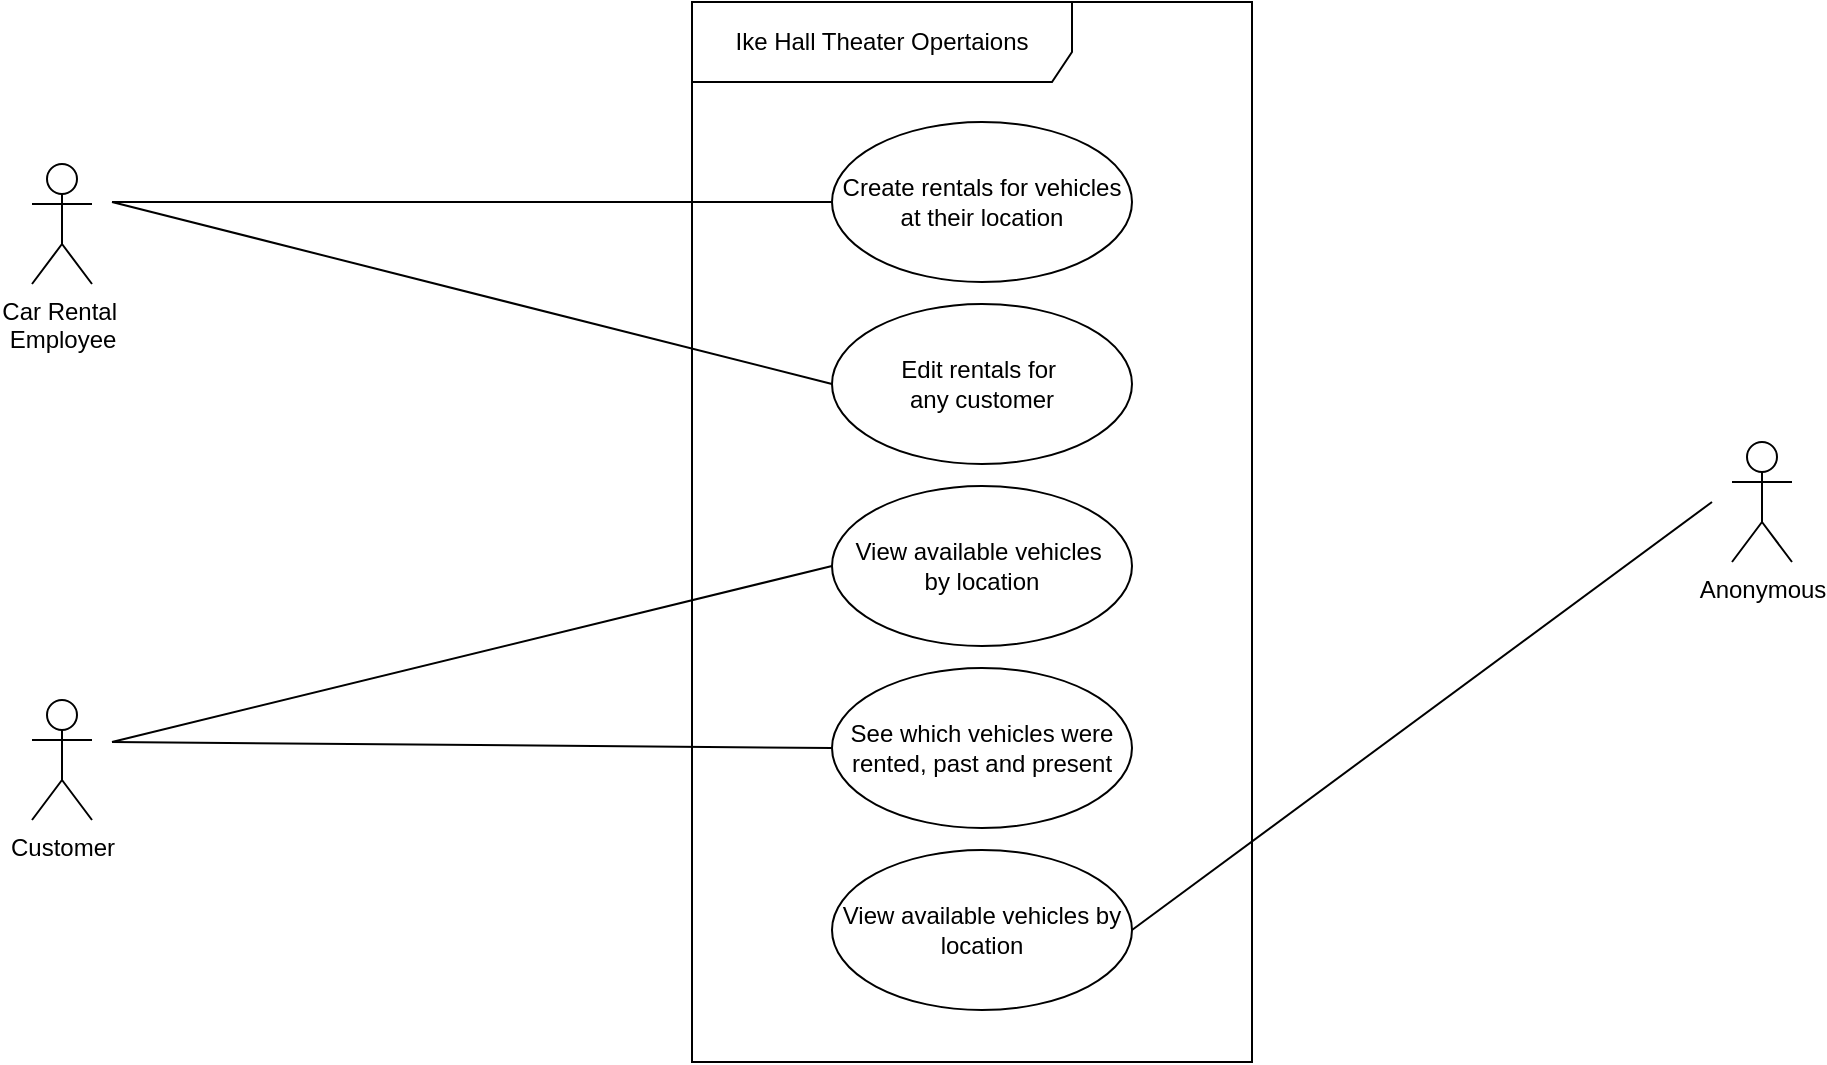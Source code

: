 <mxfile version="25.0.1" pages="3">
  <diagram id="BalaRC-kWLDzlRYw_EJp" name="Use Case Diagram">
    <mxGraphModel dx="2391" dy="1194" grid="1" gridSize="10" guides="1" tooltips="1" connect="1" arrows="1" fold="1" page="1" pageScale="1" pageWidth="1100" pageHeight="850" math="0" shadow="0">
      <root>
        <mxCell id="0" />
        <mxCell id="1" parent="0" />
        <mxCell id="Q4BlcYvOBsy7zF-UzM5l-1" value="Ike Hall Theater Opertaions" style="shape=umlFrame;whiteSpace=wrap;html=1;width=190;height=40;" parent="1" vertex="1">
          <mxGeometry x="410" y="40" width="280" height="530" as="geometry" />
        </mxCell>
        <mxCell id="Q4BlcYvOBsy7zF-UzM5l-2" value="Car Rental&amp;nbsp;&lt;div&gt;Employee&lt;/div&gt;" style="shape=umlActor;verticalLabelPosition=bottom;verticalAlign=top;html=1;" parent="1" vertex="1">
          <mxGeometry x="80" y="121" width="30" height="60" as="geometry" />
        </mxCell>
        <mxCell id="Q4BlcYvOBsy7zF-UzM5l-3" value="Customer" style="shape=umlActor;verticalLabelPosition=bottom;verticalAlign=top;html=1;" parent="1" vertex="1">
          <mxGeometry x="80" y="389" width="30" height="60" as="geometry" />
        </mxCell>
        <mxCell id="cdVb5g5Ae2nVKGi8oYfz-1" value="Create rentals for vehicles at their location" style="ellipse;whiteSpace=wrap;html=1;" parent="1" vertex="1">
          <mxGeometry x="480" y="100" width="150" height="80" as="geometry" />
        </mxCell>
        <mxCell id="cdVb5g5Ae2nVKGi8oYfz-2" value="See which vehicles were rented, past and present" style="ellipse;whiteSpace=wrap;html=1;" parent="1" vertex="1">
          <mxGeometry x="480" y="373" width="150" height="80" as="geometry" />
        </mxCell>
        <mxCell id="cdVb5g5Ae2nVKGi8oYfz-3" value="View available vehicles by location" style="ellipse;whiteSpace=wrap;html=1;" parent="1" vertex="1">
          <mxGeometry x="480" y="464" width="150" height="80" as="geometry" />
        </mxCell>
        <mxCell id="cdVb5g5Ae2nVKGi8oYfz-22" value="Edit rentals for&amp;nbsp;&lt;div&gt;any customer&lt;/div&gt;" style="ellipse;whiteSpace=wrap;html=1;" parent="1" vertex="1">
          <mxGeometry x="480" y="191" width="150" height="80" as="geometry" />
        </mxCell>
        <mxCell id="cdVb5g5Ae2nVKGi8oYfz-23" value="View available vehicles&amp;nbsp;&lt;div&gt;by location&lt;/div&gt;" style="ellipse;whiteSpace=wrap;html=1;" parent="1" vertex="1">
          <mxGeometry x="480" y="282" width="150" height="80" as="geometry" />
        </mxCell>
        <mxCell id="OyrNakiakLMxqqkdGFjD-3" value="Anonymous" style="shape=umlActor;verticalLabelPosition=bottom;verticalAlign=top;html=1;" vertex="1" parent="1">
          <mxGeometry x="930" y="260" width="30" height="60" as="geometry" />
        </mxCell>
        <mxCell id="OyrNakiakLMxqqkdGFjD-4" value="" style="endArrow=none;html=1;rounded=0;exitX=1;exitY=0.5;exitDx=0;exitDy=0;" edge="1" parent="1" source="cdVb5g5Ae2nVKGi8oYfz-3">
          <mxGeometry width="50" height="50" relative="1" as="geometry">
            <mxPoint x="760" y="412" as="sourcePoint" />
            <mxPoint x="920" y="290" as="targetPoint" />
          </mxGeometry>
        </mxCell>
        <mxCell id="OyrNakiakLMxqqkdGFjD-5" value="" style="endArrow=none;html=1;rounded=0;entryX=0;entryY=0.5;entryDx=0;entryDy=0;" edge="1" parent="1" target="cdVb5g5Ae2nVKGi8oYfz-2">
          <mxGeometry width="50" height="50" relative="1" as="geometry">
            <mxPoint x="120" y="410" as="sourcePoint" />
            <mxPoint x="300" y="453" as="targetPoint" />
          </mxGeometry>
        </mxCell>
        <mxCell id="OyrNakiakLMxqqkdGFjD-6" value="" style="endArrow=none;html=1;rounded=0;entryX=0;entryY=0.5;entryDx=0;entryDy=0;" edge="1" parent="1" target="cdVb5g5Ae2nVKGi8oYfz-23">
          <mxGeometry width="50" height="50" relative="1" as="geometry">
            <mxPoint x="120" y="410" as="sourcePoint" />
            <mxPoint x="420" y="313" as="targetPoint" />
          </mxGeometry>
        </mxCell>
        <mxCell id="OyrNakiakLMxqqkdGFjD-7" value="" style="endArrow=none;html=1;rounded=0;entryX=0;entryY=0.5;entryDx=0;entryDy=0;" edge="1" parent="1" target="cdVb5g5Ae2nVKGi8oYfz-22">
          <mxGeometry width="50" height="50" relative="1" as="geometry">
            <mxPoint x="120" y="140" as="sourcePoint" />
            <mxPoint x="420" y="256" as="targetPoint" />
          </mxGeometry>
        </mxCell>
        <mxCell id="OyrNakiakLMxqqkdGFjD-8" value="" style="endArrow=none;html=1;rounded=0;entryX=0;entryY=0.5;entryDx=0;entryDy=0;" edge="1" parent="1" target="cdVb5g5Ae2nVKGi8oYfz-1">
          <mxGeometry width="50" height="50" relative="1" as="geometry">
            <mxPoint x="120" y="140" as="sourcePoint" />
            <mxPoint x="490" y="241" as="targetPoint" />
          </mxGeometry>
        </mxCell>
      </root>
    </mxGraphModel>
  </diagram>
  <diagram id="OG_809ekr2AwCro3Blix" name="Conceptual">
    <mxGraphModel dx="2232" dy="265" grid="1" gridSize="10" guides="1" tooltips="1" connect="1" arrows="1" fold="1" page="1" pageScale="1" pageWidth="1100" pageHeight="850" math="0" shadow="0">
      <root>
        <mxCell id="p5-DXxD1DkCSxHjaZf_x-0" />
        <mxCell id="p5-DXxD1DkCSxHjaZf_x-1" parent="p5-DXxD1DkCSxHjaZf_x-0" />
        <mxCell id="03maknfzO0cXSyxHGINd-0" value="Vehicles" style="swimlane;fontStyle=0;childLayout=stackLayout;horizontal=1;startSize=26;fillColor=none;horizontalStack=0;resizeParent=1;resizeParentMax=0;resizeLast=0;collapsible=1;marginBottom=0;" parent="p5-DXxD1DkCSxHjaZf_x-1" vertex="1">
          <mxGeometry x="230" y="1010" width="140" height="156" as="geometry" />
        </mxCell>
        <mxCell id="03maknfzO0cXSyxHGINd-1" value="LicensePlate&lt;PK&gt;" style="text;strokeColor=none;fillColor=none;align=left;verticalAlign=top;spacingLeft=4;spacingRight=4;overflow=hidden;rotatable=0;points=[[0,0.5],[1,0.5]];portConstraint=eastwest;" parent="03maknfzO0cXSyxHGINd-0" vertex="1">
          <mxGeometry y="26" width="140" height="26" as="geometry" />
        </mxCell>
        <mxCell id="03maknfzO0cXSyxHGINd-2" value="Make" style="text;strokeColor=none;fillColor=none;align=left;verticalAlign=top;spacingLeft=4;spacingRight=4;overflow=hidden;rotatable=0;points=[[0,0.5],[1,0.5]];portConstraint=eastwest;" parent="03maknfzO0cXSyxHGINd-0" vertex="1">
          <mxGeometry y="52" width="140" height="26" as="geometry" />
        </mxCell>
        <mxCell id="03maknfzO0cXSyxHGINd-3" value="Model" style="text;strokeColor=none;fillColor=none;align=left;verticalAlign=top;spacingLeft=4;spacingRight=4;overflow=hidden;rotatable=0;points=[[0,0.5],[1,0.5]];portConstraint=eastwest;" parent="03maknfzO0cXSyxHGINd-0" vertex="1">
          <mxGeometry y="78" width="140" height="26" as="geometry" />
        </mxCell>
        <mxCell id="03maknfzO0cXSyxHGINd-4" value="Year" style="text;strokeColor=none;fillColor=none;align=left;verticalAlign=top;spacingLeft=4;spacingRight=4;overflow=hidden;rotatable=0;points=[[0,0.5],[1,0.5]];portConstraint=eastwest;" parent="03maknfzO0cXSyxHGINd-0" vertex="1">
          <mxGeometry y="104" width="140" height="26" as="geometry" />
        </mxCell>
        <mxCell id="03maknfzO0cXSyxHGINd-5" value="Rental Rate" style="text;strokeColor=none;fillColor=none;align=left;verticalAlign=top;spacingLeft=4;spacingRight=4;overflow=hidden;rotatable=0;points=[[0,0.5],[1,0.5]];portConstraint=eastwest;" parent="03maknfzO0cXSyxHGINd-0" vertex="1">
          <mxGeometry y="130" width="140" height="26" as="geometry" />
        </mxCell>
        <mxCell id="03maknfzO0cXSyxHGINd-11" value="Customers" style="swimlane;fontStyle=0;childLayout=stackLayout;horizontal=1;startSize=26;fillColor=none;horizontalStack=0;resizeParent=1;resizeParentMax=0;resizeLast=0;collapsible=1;marginBottom=0;" parent="p5-DXxD1DkCSxHjaZf_x-1" vertex="1">
          <mxGeometry x="730" y="1010" width="140" height="182" as="geometry" />
        </mxCell>
        <mxCell id="03maknfzO0cXSyxHGINd-12" value="CustomerID&lt;PK&gt;" style="text;strokeColor=none;fillColor=none;align=left;verticalAlign=top;spacingLeft=4;spacingRight=4;overflow=hidden;rotatable=0;points=[[0,0.5],[1,0.5]];portConstraint=eastwest;" parent="03maknfzO0cXSyxHGINd-11" vertex="1">
          <mxGeometry y="26" width="140" height="26" as="geometry" />
        </mxCell>
        <mxCell id="03maknfzO0cXSyxHGINd-13" value="Name" style="text;strokeColor=none;fillColor=none;align=left;verticalAlign=top;spacingLeft=4;spacingRight=4;overflow=hidden;rotatable=0;points=[[0,0.5],[1,0.5]];portConstraint=eastwest;" parent="03maknfzO0cXSyxHGINd-11" vertex="1">
          <mxGeometry y="52" width="140" height="26" as="geometry" />
        </mxCell>
        <mxCell id="03maknfzO0cXSyxHGINd-14" value="DriversLicenseNum" style="text;strokeColor=none;fillColor=none;align=left;verticalAlign=top;spacingLeft=4;spacingRight=4;overflow=hidden;rotatable=0;points=[[0,0.5],[1,0.5]];portConstraint=eastwest;" parent="03maknfzO0cXSyxHGINd-11" vertex="1">
          <mxGeometry y="78" width="140" height="26" as="geometry" />
        </mxCell>
        <mxCell id="03maknfzO0cXSyxHGINd-15" value="Phone" style="text;strokeColor=none;fillColor=none;align=left;verticalAlign=top;spacingLeft=4;spacingRight=4;overflow=hidden;rotatable=0;points=[[0,0.5],[1,0.5]];portConstraint=eastwest;" parent="03maknfzO0cXSyxHGINd-11" vertex="1">
          <mxGeometry y="104" width="140" height="26" as="geometry" />
        </mxCell>
        <mxCell id="03maknfzO0cXSyxHGINd-16" value="Email" style="text;strokeColor=none;fillColor=none;align=left;verticalAlign=top;spacingLeft=4;spacingRight=4;overflow=hidden;rotatable=0;points=[[0,0.5],[1,0.5]];portConstraint=eastwest;" parent="03maknfzO0cXSyxHGINd-11" vertex="1">
          <mxGeometry y="130" width="140" height="26" as="geometry" />
        </mxCell>
        <mxCell id="03maknfzO0cXSyxHGINd-17" value="Address" style="text;strokeColor=none;fillColor=none;align=left;verticalAlign=top;spacingLeft=4;spacingRight=4;overflow=hidden;rotatable=0;points=[[0,0.5],[1,0.5]];portConstraint=eastwest;" parent="03maknfzO0cXSyxHGINd-11" vertex="1">
          <mxGeometry y="156" width="140" height="26" as="geometry" />
        </mxCell>
        <mxCell id="03maknfzO0cXSyxHGINd-19" value="Agents" style="swimlane;fontStyle=0;childLayout=stackLayout;horizontal=1;startSize=26;fillColor=none;horizontalStack=0;resizeParent=1;resizeParentMax=0;resizeLast=0;collapsible=1;marginBottom=0;" parent="p5-DXxD1DkCSxHjaZf_x-1" vertex="1">
          <mxGeometry x="230" y="1370" width="140" height="130" as="geometry" />
        </mxCell>
        <mxCell id="03maknfzO0cXSyxHGINd-20" value="AgentID&lt;PK&gt;" style="text;strokeColor=none;fillColor=none;align=left;verticalAlign=top;spacingLeft=4;spacingRight=4;overflow=hidden;rotatable=0;points=[[0,0.5],[1,0.5]];portConstraint=eastwest;" parent="03maknfzO0cXSyxHGINd-19" vertex="1">
          <mxGeometry y="26" width="140" height="26" as="geometry" />
        </mxCell>
        <mxCell id="03maknfzO0cXSyxHGINd-21" value="Name" style="text;strokeColor=none;fillColor=none;align=left;verticalAlign=top;spacingLeft=4;spacingRight=4;overflow=hidden;rotatable=0;points=[[0,0.5],[1,0.5]];portConstraint=eastwest;" parent="03maknfzO0cXSyxHGINd-19" vertex="1">
          <mxGeometry y="52" width="140" height="26" as="geometry" />
        </mxCell>
        <mxCell id="03maknfzO0cXSyxHGINd-23" value="Phone" style="text;strokeColor=none;fillColor=none;align=left;verticalAlign=top;spacingLeft=4;spacingRight=4;overflow=hidden;rotatable=0;points=[[0,0.5],[1,0.5]];portConstraint=eastwest;" parent="03maknfzO0cXSyxHGINd-19" vertex="1">
          <mxGeometry y="78" width="140" height="26" as="geometry" />
        </mxCell>
        <mxCell id="03maknfzO0cXSyxHGINd-24" value="Email" style="text;strokeColor=none;fillColor=none;align=left;verticalAlign=top;spacingLeft=4;spacingRight=4;overflow=hidden;rotatable=0;points=[[0,0.5],[1,0.5]];portConstraint=eastwest;" parent="03maknfzO0cXSyxHGINd-19" vertex="1">
          <mxGeometry y="104" width="140" height="26" as="geometry" />
        </mxCell>
        <mxCell id="03maknfzO0cXSyxHGINd-26" value="RentalsTracker" style="swimlane;fontStyle=0;childLayout=stackLayout;horizontal=1;startSize=26;fillColor=none;horizontalStack=0;resizeParent=1;resizeParentMax=0;resizeLast=0;collapsible=1;marginBottom=0;" parent="p5-DXxD1DkCSxHjaZf_x-1" vertex="1">
          <mxGeometry x="480" y="1170" width="140" height="156" as="geometry" />
        </mxCell>
        <mxCell id="03maknfzO0cXSyxHGINd-27" value="RentalID&lt;PK&gt;" style="text;strokeColor=none;fillColor=none;align=left;verticalAlign=top;spacingLeft=4;spacingRight=4;overflow=hidden;rotatable=0;points=[[0,0.5],[1,0.5]];portConstraint=eastwest;" parent="03maknfzO0cXSyxHGINd-26" vertex="1">
          <mxGeometry y="26" width="140" height="26" as="geometry" />
        </mxCell>
        <mxCell id="03maknfzO0cXSyxHGINd-28" value="StartDate" style="text;strokeColor=none;fillColor=none;align=left;verticalAlign=top;spacingLeft=4;spacingRight=4;overflow=hidden;rotatable=0;points=[[0,0.5],[1,0.5]];portConstraint=eastwest;" parent="03maknfzO0cXSyxHGINd-26" vertex="1">
          <mxGeometry y="52" width="140" height="26" as="geometry" />
        </mxCell>
        <mxCell id="03maknfzO0cXSyxHGINd-29" value="EndDate" style="text;strokeColor=none;fillColor=none;align=left;verticalAlign=top;spacingLeft=4;spacingRight=4;overflow=hidden;rotatable=0;points=[[0,0.5],[1,0.5]];portConstraint=eastwest;" parent="03maknfzO0cXSyxHGINd-26" vertex="1">
          <mxGeometry y="78" width="140" height="26" as="geometry" />
        </mxCell>
        <mxCell id="03maknfzO0cXSyxHGINd-30" value="TotalCost" style="text;strokeColor=none;fillColor=none;align=left;verticalAlign=top;spacingLeft=4;spacingRight=4;overflow=hidden;rotatable=0;points=[[0,0.5],[1,0.5]];portConstraint=eastwest;" parent="03maknfzO0cXSyxHGINd-26" vertex="1">
          <mxGeometry y="104" width="140" height="26" as="geometry" />
        </mxCell>
        <mxCell id="03maknfzO0cXSyxHGINd-31" value="Address" style="text;strokeColor=none;fillColor=none;align=left;verticalAlign=top;spacingLeft=4;spacingRight=4;overflow=hidden;rotatable=0;points=[[0,0.5],[1,0.5]];portConstraint=eastwest;" parent="03maknfzO0cXSyxHGINd-26" vertex="1">
          <mxGeometry y="130" width="140" height="26" as="geometry" />
        </mxCell>
        <mxCell id="03maknfzO0cXSyxHGINd-32" style="edgeStyle=none;rounded=0;orthogonalLoop=1;jettySize=auto;html=1;endArrow=classic;endFill=1;exitX=0;exitY=0.5;exitDx=0;exitDy=0;entryX=1;entryY=0.5;entryDx=0;entryDy=0;" parent="p5-DXxD1DkCSxHjaZf_x-1" source="03maknfzO0cXSyxHGINd-12" target="03maknfzO0cXSyxHGINd-1" edge="1">
          <mxGeometry relative="1" as="geometry">
            <mxPoint x="541" y="1233" as="targetPoint" />
            <mxPoint x="540" y="890" as="sourcePoint" />
          </mxGeometry>
        </mxCell>
        <mxCell id="03maknfzO0cXSyxHGINd-33" value="Rents" style="edgeLabel;html=1;align=center;verticalAlign=middle;resizable=0;points=[];" parent="03maknfzO0cXSyxHGINd-32" vertex="1" connectable="0">
          <mxGeometry x="0.279" y="4" relative="1" as="geometry">
            <mxPoint x="50" y="-13" as="offset" />
          </mxGeometry>
        </mxCell>
        <mxCell id="03maknfzO0cXSyxHGINd-34" value="0..*" style="edgeLabel;html=1;align=center;verticalAlign=middle;resizable=0;points=[];" parent="03maknfzO0cXSyxHGINd-32" vertex="1" connectable="0">
          <mxGeometry x="0.883" y="1" relative="1" as="geometry">
            <mxPoint x="-9" as="offset" />
          </mxGeometry>
        </mxCell>
        <mxCell id="03maknfzO0cXSyxHGINd-35" value="0..*" style="edgeLabel;html=1;align=center;verticalAlign=middle;resizable=0;points=[];" parent="03maknfzO0cXSyxHGINd-32" vertex="1" connectable="0">
          <mxGeometry x="-0.889" y="2" relative="1" as="geometry">
            <mxPoint x="10" y="3" as="offset" />
          </mxGeometry>
        </mxCell>
        <mxCell id="03maknfzO0cXSyxHGINd-36" value="Locations" style="swimlane;fontStyle=0;childLayout=stackLayout;horizontal=1;startSize=26;fillColor=none;horizontalStack=0;resizeParent=1;resizeParentMax=0;resizeLast=0;collapsible=1;marginBottom=0;" parent="p5-DXxD1DkCSxHjaZf_x-1" vertex="1">
          <mxGeometry x="730" y="1370" width="140" height="130" as="geometry" />
        </mxCell>
        <mxCell id="03maknfzO0cXSyxHGINd-37" value="LocationID&lt;PK&gt;" style="text;strokeColor=none;fillColor=none;align=left;verticalAlign=top;spacingLeft=4;spacingRight=4;overflow=hidden;rotatable=0;points=[[0,0.5],[1,0.5]];portConstraint=eastwest;" parent="03maknfzO0cXSyxHGINd-36" vertex="1">
          <mxGeometry y="26" width="140" height="26" as="geometry" />
        </mxCell>
        <mxCell id="cTN2UvdeDZfVyweTq_gr-1" value="Name" style="text;strokeColor=none;fillColor=none;align=left;verticalAlign=top;spacingLeft=4;spacingRight=4;overflow=hidden;rotatable=0;points=[[0,0.5],[1,0.5]];portConstraint=eastwest;" vertex="1" parent="03maknfzO0cXSyxHGINd-36">
          <mxGeometry y="52" width="140" height="26" as="geometry" />
        </mxCell>
        <mxCell id="cTN2UvdeDZfVyweTq_gr-2" value="Address" style="text;strokeColor=none;fillColor=none;align=left;verticalAlign=top;spacingLeft=4;spacingRight=4;overflow=hidden;rotatable=0;points=[[0,0.5],[1,0.5]];portConstraint=eastwest;" vertex="1" parent="03maknfzO0cXSyxHGINd-36">
          <mxGeometry y="78" width="140" height="26" as="geometry" />
        </mxCell>
        <mxCell id="cTN2UvdeDZfVyweTq_gr-3" value="Phone" style="text;strokeColor=none;fillColor=none;align=left;verticalAlign=top;spacingLeft=4;spacingRight=4;overflow=hidden;rotatable=0;points=[[0,0.5],[1,0.5]];portConstraint=eastwest;" vertex="1" parent="03maknfzO0cXSyxHGINd-36">
          <mxGeometry y="104" width="140" height="26" as="geometry" />
        </mxCell>
        <mxCell id="03maknfzO0cXSyxHGINd-46" style="edgeStyle=none;rounded=0;orthogonalLoop=1;jettySize=auto;html=1;endArrow=classic;endFill=1;exitX=0.5;exitY=0;exitDx=0;exitDy=0;entryX=0;entryY=0.5;entryDx=0;entryDy=0;" parent="p5-DXxD1DkCSxHjaZf_x-1" source="03maknfzO0cXSyxHGINd-19" target="03maknfzO0cXSyxHGINd-27" edge="1">
          <mxGeometry relative="1" as="geometry">
            <mxPoint x="430" y="1240" as="targetPoint" />
            <mxPoint x="250" y="1320" as="sourcePoint" />
          </mxGeometry>
        </mxCell>
        <mxCell id="03maknfzO0cXSyxHGINd-47" value="Issued/Returns" style="edgeLabel;html=1;align=center;verticalAlign=middle;resizable=0;points=[];" parent="03maknfzO0cXSyxHGINd-46" vertex="1" connectable="0">
          <mxGeometry x="0.279" y="4" relative="1" as="geometry">
            <mxPoint x="-22" y="26" as="offset" />
          </mxGeometry>
        </mxCell>
        <mxCell id="03maknfzO0cXSyxHGINd-48" value="0..*" style="edgeLabel;html=1;align=center;verticalAlign=middle;resizable=0;points=[];" parent="03maknfzO0cXSyxHGINd-46" vertex="1" connectable="0">
          <mxGeometry x="0.883" y="1" relative="1" as="geometry">
            <mxPoint x="-9" y="12" as="offset" />
          </mxGeometry>
        </mxCell>
        <mxCell id="03maknfzO0cXSyxHGINd-49" value="1..1" style="edgeLabel;html=1;align=center;verticalAlign=middle;resizable=0;points=[];" parent="03maknfzO0cXSyxHGINd-46" vertex="1" connectable="0">
          <mxGeometry x="-0.889" y="2" relative="1" as="geometry">
            <mxPoint x="11" y="-10" as="offset" />
          </mxGeometry>
        </mxCell>
        <mxCell id="03maknfzO0cXSyxHGINd-54" style="edgeStyle=none;shape=connector;rounded=0;orthogonalLoop=1;jettySize=auto;html=1;strokeColor=default;align=center;verticalAlign=middle;fontFamily=Helvetica;fontSize=11;fontColor=default;labelBackgroundColor=default;endArrow=none;dashed=1;endFill=0;" parent="p5-DXxD1DkCSxHjaZf_x-1" edge="1">
          <mxGeometry relative="1" as="geometry">
            <mxPoint x="550" y="1170" as="targetPoint" />
            <mxPoint x="550" y="1050" as="sourcePoint" />
          </mxGeometry>
        </mxCell>
        <mxCell id="03maknfzO0cXSyxHGINd-42" style="edgeStyle=none;rounded=0;orthogonalLoop=1;jettySize=auto;html=1;endArrow=classic;endFill=1;exitX=1;exitY=0.5;exitDx=0;exitDy=0;entryX=0;entryY=0.5;entryDx=0;entryDy=0;" parent="p5-DXxD1DkCSxHjaZf_x-1" source="03maknfzO0cXSyxHGINd-20" target="03maknfzO0cXSyxHGINd-37" edge="1">
          <mxGeometry relative="1" as="geometry">
            <mxPoint x="730" y="1470" as="targetPoint" />
            <mxPoint x="490" y="1450" as="sourcePoint" />
          </mxGeometry>
        </mxCell>
        <mxCell id="03maknfzO0cXSyxHGINd-43" value="Assigned" style="edgeLabel;html=1;align=center;verticalAlign=middle;resizable=0;points=[];" parent="03maknfzO0cXSyxHGINd-42" vertex="1" connectable="0">
          <mxGeometry x="0.279" y="4" relative="1" as="geometry">
            <mxPoint x="-60" y="5" as="offset" />
          </mxGeometry>
        </mxCell>
        <mxCell id="03maknfzO0cXSyxHGINd-44" value="1..1" style="edgeLabel;html=1;align=center;verticalAlign=middle;resizable=0;points=[];" parent="03maknfzO0cXSyxHGINd-42" vertex="1" connectable="0">
          <mxGeometry x="0.883" y="1" relative="1" as="geometry">
            <mxPoint x="-9" as="offset" />
          </mxGeometry>
        </mxCell>
        <mxCell id="03maknfzO0cXSyxHGINd-45" value="0..*" style="edgeLabel;html=1;align=center;verticalAlign=middle;resizable=0;points=[];" parent="03maknfzO0cXSyxHGINd-42" vertex="1" connectable="0">
          <mxGeometry x="-0.889" y="2" relative="1" as="geometry">
            <mxPoint x="10" y="3" as="offset" />
          </mxGeometry>
        </mxCell>
        <mxCell id="03maknfzO0cXSyxHGINd-50" style="edgeStyle=none;rounded=0;orthogonalLoop=1;jettySize=auto;html=1;endArrow=classic;endFill=1;entryX=0.5;entryY=0;entryDx=0;entryDy=0;exitX=1;exitY=0.5;exitDx=0;exitDy=0;" parent="p5-DXxD1DkCSxHjaZf_x-1" source="03maknfzO0cXSyxHGINd-27" target="03maknfzO0cXSyxHGINd-36" edge="1">
          <mxGeometry relative="1" as="geometry">
            <mxPoint x="770" y="1370" as="targetPoint" />
            <mxPoint x="650" y="1290" as="sourcePoint" />
          </mxGeometry>
        </mxCell>
        <mxCell id="03maknfzO0cXSyxHGINd-52" value="1..1" style="edgeLabel;html=1;align=center;verticalAlign=middle;resizable=0;points=[];" parent="03maknfzO0cXSyxHGINd-50" vertex="1" connectable="0">
          <mxGeometry x="0.883" y="1" relative="1" as="geometry">
            <mxPoint x="-10" y="-10" as="offset" />
          </mxGeometry>
        </mxCell>
        <mxCell id="03maknfzO0cXSyxHGINd-53" value="0..*" style="edgeLabel;html=1;align=center;verticalAlign=middle;resizable=0;points=[];" parent="03maknfzO0cXSyxHGINd-50" vertex="1" connectable="0">
          <mxGeometry x="-0.889" y="2" relative="1" as="geometry">
            <mxPoint x="9" y="14" as="offset" />
          </mxGeometry>
        </mxCell>
        <mxCell id="cTN2UvdeDZfVyweTq_gr-10" value="Assigned" style="edgeLabel;html=1;align=center;verticalAlign=middle;resizable=0;points=[];" vertex="1" connectable="0" parent="03maknfzO0cXSyxHGINd-50">
          <mxGeometry x="0.066" y="-2" relative="1" as="geometry">
            <mxPoint x="-5" y="-6" as="offset" />
          </mxGeometry>
        </mxCell>
      </root>
    </mxGraphModel>
  </diagram>
  <diagram name="Logical" id="khmnh2uCZKoT7gO3ofuy">
    <mxGraphModel dx="2232" dy="265" grid="1" gridSize="10" guides="1" tooltips="1" connect="1" arrows="1" fold="1" page="1" pageScale="1" pageWidth="1100" pageHeight="850" math="0" shadow="0">
      <root>
        <mxCell id="RYl3QlybLBQNgj3a5AZ_-0" />
        <mxCell id="RYl3QlybLBQNgj3a5AZ_-1" parent="RYl3QlybLBQNgj3a5AZ_-0" />
        <mxCell id="V_XVipXl4k6Bb5LIVYmu-81" value="Vehicles" style="shape=table;startSize=30;container=1;collapsible=1;childLayout=tableLayout;fixedRows=1;rowLines=0;fontStyle=1;align=center;resizeLast=1;html=1;" vertex="1" parent="RYl3QlybLBQNgj3a5AZ_-1">
          <mxGeometry x="160" y="850" width="240" height="180" as="geometry" />
        </mxCell>
        <mxCell id="V_XVipXl4k6Bb5LIVYmu-82" value="" style="shape=tableRow;horizontal=0;startSize=0;swimlaneHead=0;swimlaneBody=0;fillColor=none;collapsible=0;dropTarget=0;points=[[0,0.5],[1,0.5]];portConstraint=eastwest;top=0;left=0;right=0;bottom=0;strokeColor=default;fontStyle=1" vertex="1" parent="V_XVipXl4k6Bb5LIVYmu-81">
          <mxGeometry y="30" width="240" height="30" as="geometry" />
        </mxCell>
        <mxCell id="V_XVipXl4k6Bb5LIVYmu-83" value="PK" style="shape=partialRectangle;connectable=0;fillColor=none;top=0;left=0;bottom=0;right=0;fontStyle=0;overflow=hidden;whiteSpace=wrap;html=1;" vertex="1" parent="V_XVipXl4k6Bb5LIVYmu-82">
          <mxGeometry width="30" height="30" as="geometry">
            <mxRectangle width="30" height="30" as="alternateBounds" />
          </mxGeometry>
        </mxCell>
        <mxCell id="V_XVipXl4k6Bb5LIVYmu-84" value="licensePlate" style="shape=partialRectangle;connectable=0;fillColor=none;top=0;left=0;bottom=0;right=0;align=left;spacingLeft=6;fontStyle=4;overflow=hidden;whiteSpace=wrap;html=1;" vertex="1" parent="V_XVipXl4k6Bb5LIVYmu-82">
          <mxGeometry x="30" width="100" height="30" as="geometry">
            <mxRectangle width="100" height="30" as="alternateBounds" />
          </mxGeometry>
        </mxCell>
        <mxCell id="V_XVipXl4k6Bb5LIVYmu-85" value="" style="shape=partialRectangle;connectable=0;fillColor=none;top=0;left=0;bottom=0;right=0;align=left;spacingLeft=6;fontStyle=3;overflow=hidden;whiteSpace=wrap;html=1;strokeColor=inherit;" vertex="1" parent="V_XVipXl4k6Bb5LIVYmu-82">
          <mxGeometry x="130" width="110" height="30" as="geometry">
            <mxRectangle width="110" height="30" as="alternateBounds" />
          </mxGeometry>
        </mxCell>
        <mxCell id="V_XVipXl4k6Bb5LIVYmu-86" value="" style="shape=tableRow;horizontal=0;startSize=0;swimlaneHead=0;swimlaneBody=0;fillColor=none;collapsible=0;dropTarget=0;points=[[0,0.5],[1,0.5]];portConstraint=eastwest;top=0;left=0;right=0;bottom=0;" vertex="1" parent="V_XVipXl4k6Bb5LIVYmu-81">
          <mxGeometry y="60" width="240" height="30" as="geometry" />
        </mxCell>
        <mxCell id="V_XVipXl4k6Bb5LIVYmu-87" value="" style="shape=partialRectangle;connectable=0;fillColor=none;top=0;left=0;bottom=0;right=0;editable=1;overflow=hidden;whiteSpace=wrap;html=1;" vertex="1" parent="V_XVipXl4k6Bb5LIVYmu-86">
          <mxGeometry width="30" height="30" as="geometry">
            <mxRectangle width="30" height="30" as="alternateBounds" />
          </mxGeometry>
        </mxCell>
        <mxCell id="V_XVipXl4k6Bb5LIVYmu-88" value="make" style="shape=partialRectangle;connectable=0;fillColor=none;top=0;left=0;bottom=0;right=0;align=left;spacingLeft=6;overflow=hidden;whiteSpace=wrap;html=1;" vertex="1" parent="V_XVipXl4k6Bb5LIVYmu-86">
          <mxGeometry x="30" width="100" height="30" as="geometry">
            <mxRectangle width="100" height="30" as="alternateBounds" />
          </mxGeometry>
        </mxCell>
        <mxCell id="V_XVipXl4k6Bb5LIVYmu-89" value="" style="shape=partialRectangle;connectable=0;fillColor=none;top=0;left=0;bottom=0;right=0;align=left;spacingLeft=6;overflow=hidden;whiteSpace=wrap;html=1;fontStyle=2" vertex="1" parent="V_XVipXl4k6Bb5LIVYmu-86">
          <mxGeometry x="130" width="110" height="30" as="geometry">
            <mxRectangle width="110" height="30" as="alternateBounds" />
          </mxGeometry>
        </mxCell>
        <mxCell id="V_XVipXl4k6Bb5LIVYmu-90" value="" style="shape=tableRow;horizontal=0;startSize=0;swimlaneHead=0;swimlaneBody=0;fillColor=none;collapsible=0;dropTarget=0;points=[[0,0.5],[1,0.5]];portConstraint=eastwest;top=0;left=0;right=0;bottom=0;" vertex="1" parent="V_XVipXl4k6Bb5LIVYmu-81">
          <mxGeometry y="90" width="240" height="30" as="geometry" />
        </mxCell>
        <mxCell id="V_XVipXl4k6Bb5LIVYmu-91" value="" style="shape=partialRectangle;connectable=0;fillColor=none;top=0;left=0;bottom=0;right=0;editable=1;overflow=hidden;whiteSpace=wrap;html=1;" vertex="1" parent="V_XVipXl4k6Bb5LIVYmu-90">
          <mxGeometry width="30" height="30" as="geometry">
            <mxRectangle width="30" height="30" as="alternateBounds" />
          </mxGeometry>
        </mxCell>
        <mxCell id="V_XVipXl4k6Bb5LIVYmu-92" value="model" style="shape=partialRectangle;connectable=0;fillColor=none;top=0;left=0;bottom=0;right=0;align=left;spacingLeft=6;overflow=hidden;whiteSpace=wrap;html=1;" vertex="1" parent="V_XVipXl4k6Bb5LIVYmu-90">
          <mxGeometry x="30" width="100" height="30" as="geometry">
            <mxRectangle width="100" height="30" as="alternateBounds" />
          </mxGeometry>
        </mxCell>
        <mxCell id="V_XVipXl4k6Bb5LIVYmu-93" value="" style="shape=partialRectangle;connectable=0;fillColor=none;top=0;left=0;bottom=0;right=0;align=left;spacingLeft=6;overflow=hidden;whiteSpace=wrap;html=1;fontStyle=2" vertex="1" parent="V_XVipXl4k6Bb5LIVYmu-90">
          <mxGeometry x="130" width="110" height="30" as="geometry">
            <mxRectangle width="110" height="30" as="alternateBounds" />
          </mxGeometry>
        </mxCell>
        <mxCell id="V_XVipXl4k6Bb5LIVYmu-94" value="" style="shape=tableRow;horizontal=0;startSize=0;swimlaneHead=0;swimlaneBody=0;fillColor=none;collapsible=0;dropTarget=0;points=[[0,0.5],[1,0.5]];portConstraint=eastwest;top=0;left=0;right=0;bottom=0;" vertex="1" parent="V_XVipXl4k6Bb5LIVYmu-81">
          <mxGeometry y="120" width="240" height="30" as="geometry" />
        </mxCell>
        <mxCell id="V_XVipXl4k6Bb5LIVYmu-95" value="" style="shape=partialRectangle;connectable=0;fillColor=none;top=0;left=0;bottom=0;right=0;editable=1;overflow=hidden;whiteSpace=wrap;html=1;" vertex="1" parent="V_XVipXl4k6Bb5LIVYmu-94">
          <mxGeometry width="30" height="30" as="geometry">
            <mxRectangle width="30" height="30" as="alternateBounds" />
          </mxGeometry>
        </mxCell>
        <mxCell id="V_XVipXl4k6Bb5LIVYmu-96" value="year" style="shape=partialRectangle;connectable=0;fillColor=none;top=0;left=0;bottom=0;right=0;align=left;spacingLeft=6;overflow=hidden;whiteSpace=wrap;html=1;" vertex="1" parent="V_XVipXl4k6Bb5LIVYmu-94">
          <mxGeometry x="30" width="100" height="30" as="geometry">
            <mxRectangle width="100" height="30" as="alternateBounds" />
          </mxGeometry>
        </mxCell>
        <mxCell id="V_XVipXl4k6Bb5LIVYmu-97" value="" style="shape=partialRectangle;connectable=0;fillColor=none;top=0;left=0;bottom=0;right=0;align=left;spacingLeft=6;overflow=hidden;whiteSpace=wrap;html=1;fontStyle=2" vertex="1" parent="V_XVipXl4k6Bb5LIVYmu-94">
          <mxGeometry x="130" width="110" height="30" as="geometry">
            <mxRectangle width="110" height="30" as="alternateBounds" />
          </mxGeometry>
        </mxCell>
        <mxCell id="V_XVipXl4k6Bb5LIVYmu-98" value="" style="shape=tableRow;horizontal=0;startSize=0;swimlaneHead=0;swimlaneBody=0;fillColor=none;collapsible=0;dropTarget=0;points=[[0,0.5],[1,0.5]];portConstraint=eastwest;top=0;left=0;right=0;bottom=0;" vertex="1" parent="V_XVipXl4k6Bb5LIVYmu-81">
          <mxGeometry y="150" width="240" height="30" as="geometry" />
        </mxCell>
        <mxCell id="V_XVipXl4k6Bb5LIVYmu-99" value="" style="shape=partialRectangle;connectable=0;fillColor=none;top=0;left=0;bottom=0;right=0;editable=1;overflow=hidden;whiteSpace=wrap;html=1;" vertex="1" parent="V_XVipXl4k6Bb5LIVYmu-98">
          <mxGeometry width="30" height="30" as="geometry">
            <mxRectangle width="30" height="30" as="alternateBounds" />
          </mxGeometry>
        </mxCell>
        <mxCell id="V_XVipXl4k6Bb5LIVYmu-100" value="rentalRate" style="shape=partialRectangle;connectable=0;fillColor=none;top=0;left=0;bottom=0;right=0;align=left;spacingLeft=6;overflow=hidden;whiteSpace=wrap;html=1;" vertex="1" parent="V_XVipXl4k6Bb5LIVYmu-98">
          <mxGeometry x="30" width="100" height="30" as="geometry">
            <mxRectangle width="100" height="30" as="alternateBounds" />
          </mxGeometry>
        </mxCell>
        <mxCell id="V_XVipXl4k6Bb5LIVYmu-101" value="" style="shape=partialRectangle;connectable=0;fillColor=none;top=0;left=0;bottom=0;right=0;align=left;spacingLeft=6;overflow=hidden;whiteSpace=wrap;html=1;fontStyle=2" vertex="1" parent="V_XVipXl4k6Bb5LIVYmu-98">
          <mxGeometry x="130" width="110" height="30" as="geometry">
            <mxRectangle width="110" height="30" as="alternateBounds" />
          </mxGeometry>
        </mxCell>
        <mxCell id="V_XVipXl4k6Bb5LIVYmu-149" value="RentalsTracker" style="shape=table;startSize=30;container=1;collapsible=1;childLayout=tableLayout;fixedRows=1;rowLines=0;fontStyle=1;align=center;resizeLast=1;html=1;" vertex="1" parent="RYl3QlybLBQNgj3a5AZ_-1">
          <mxGeometry x="240" y="1150" width="240" height="270" as="geometry" />
        </mxCell>
        <mxCell id="V_XVipXl4k6Bb5LIVYmu-150" value="" style="shape=tableRow;horizontal=0;startSize=0;swimlaneHead=0;swimlaneBody=0;fillColor=none;collapsible=0;dropTarget=0;points=[[0,0.5],[1,0.5]];portConstraint=eastwest;top=0;left=0;right=0;bottom=0;strokeColor=default;fontStyle=1" vertex="1" parent="V_XVipXl4k6Bb5LIVYmu-149">
          <mxGeometry y="30" width="240" height="30" as="geometry" />
        </mxCell>
        <mxCell id="V_XVipXl4k6Bb5LIVYmu-151" value="PK, FK" style="shape=partialRectangle;connectable=0;fillColor=none;top=0;left=0;bottom=0;right=0;fontStyle=0;overflow=hidden;whiteSpace=wrap;html=1;" vertex="1" parent="V_XVipXl4k6Bb5LIVYmu-150">
          <mxGeometry width="30" height="30" as="geometry">
            <mxRectangle width="30" height="30" as="alternateBounds" />
          </mxGeometry>
        </mxCell>
        <mxCell id="V_XVipXl4k6Bb5LIVYmu-152" value="LicensePlate" style="shape=partialRectangle;connectable=0;fillColor=none;top=0;left=0;bottom=0;right=0;align=left;spacingLeft=6;fontStyle=4;overflow=hidden;whiteSpace=wrap;html=1;" vertex="1" parent="V_XVipXl4k6Bb5LIVYmu-150">
          <mxGeometry x="30" width="100" height="30" as="geometry">
            <mxRectangle width="100" height="30" as="alternateBounds" />
          </mxGeometry>
        </mxCell>
        <mxCell id="V_XVipXl4k6Bb5LIVYmu-153" value="" style="shape=partialRectangle;connectable=0;fillColor=none;top=0;left=0;bottom=0;right=0;align=left;spacingLeft=6;fontStyle=3;overflow=hidden;whiteSpace=wrap;html=1;strokeColor=inherit;" vertex="1" parent="V_XVipXl4k6Bb5LIVYmu-150">
          <mxGeometry x="130" width="110" height="30" as="geometry">
            <mxRectangle width="110" height="30" as="alternateBounds" />
          </mxGeometry>
        </mxCell>
        <mxCell id="V_XVipXl4k6Bb5LIVYmu-154" value="" style="shape=tableRow;horizontal=0;startSize=0;swimlaneHead=0;swimlaneBody=0;fillColor=none;collapsible=0;dropTarget=0;points=[[0,0.5],[1,0.5]];portConstraint=eastwest;top=0;left=0;right=0;bottom=0;" vertex="1" parent="V_XVipXl4k6Bb5LIVYmu-149">
          <mxGeometry y="60" width="240" height="30" as="geometry" />
        </mxCell>
        <mxCell id="V_XVipXl4k6Bb5LIVYmu-155" value="PK, FK" style="shape=partialRectangle;connectable=0;fillColor=none;top=0;left=0;bottom=0;right=0;editable=1;overflow=hidden;whiteSpace=wrap;html=1;" vertex="1" parent="V_XVipXl4k6Bb5LIVYmu-154">
          <mxGeometry width="30" height="30" as="geometry">
            <mxRectangle width="30" height="30" as="alternateBounds" />
          </mxGeometry>
        </mxCell>
        <mxCell id="V_XVipXl4k6Bb5LIVYmu-156" value="CustomerID" style="shape=partialRectangle;connectable=0;fillColor=none;top=0;left=0;bottom=0;right=0;align=left;spacingLeft=6;overflow=hidden;whiteSpace=wrap;html=1;" vertex="1" parent="V_XVipXl4k6Bb5LIVYmu-154">
          <mxGeometry x="30" width="100" height="30" as="geometry">
            <mxRectangle width="100" height="30" as="alternateBounds" />
          </mxGeometry>
        </mxCell>
        <mxCell id="V_XVipXl4k6Bb5LIVYmu-157" value="" style="shape=partialRectangle;connectable=0;fillColor=none;top=0;left=0;bottom=0;right=0;align=left;spacingLeft=6;overflow=hidden;whiteSpace=wrap;html=1;fontStyle=2" vertex="1" parent="V_XVipXl4k6Bb5LIVYmu-154">
          <mxGeometry x="130" width="110" height="30" as="geometry">
            <mxRectangle width="110" height="30" as="alternateBounds" />
          </mxGeometry>
        </mxCell>
        <mxCell id="V_XVipXl4k6Bb5LIVYmu-158" value="" style="shape=tableRow;horizontal=0;startSize=0;swimlaneHead=0;swimlaneBody=0;fillColor=none;collapsible=0;dropTarget=0;points=[[0,0.5],[1,0.5]];portConstraint=eastwest;top=0;left=0;right=0;bottom=0;" vertex="1" parent="V_XVipXl4k6Bb5LIVYmu-149">
          <mxGeometry y="90" width="240" height="30" as="geometry" />
        </mxCell>
        <mxCell id="V_XVipXl4k6Bb5LIVYmu-159" value="" style="shape=partialRectangle;connectable=0;fillColor=none;top=0;left=0;bottom=0;right=0;editable=1;overflow=hidden;whiteSpace=wrap;html=1;" vertex="1" parent="V_XVipXl4k6Bb5LIVYmu-158">
          <mxGeometry width="30" height="30" as="geometry">
            <mxRectangle width="30" height="30" as="alternateBounds" />
          </mxGeometry>
        </mxCell>
        <mxCell id="V_XVipXl4k6Bb5LIVYmu-160" value="startDate" style="shape=partialRectangle;connectable=0;fillColor=none;top=0;left=0;bottom=0;right=0;align=left;spacingLeft=6;overflow=hidden;whiteSpace=wrap;html=1;" vertex="1" parent="V_XVipXl4k6Bb5LIVYmu-158">
          <mxGeometry x="30" width="100" height="30" as="geometry">
            <mxRectangle width="100" height="30" as="alternateBounds" />
          </mxGeometry>
        </mxCell>
        <mxCell id="V_XVipXl4k6Bb5LIVYmu-161" value="" style="shape=partialRectangle;connectable=0;fillColor=none;top=0;left=0;bottom=0;right=0;align=left;spacingLeft=6;overflow=hidden;whiteSpace=wrap;html=1;fontStyle=2" vertex="1" parent="V_XVipXl4k6Bb5LIVYmu-158">
          <mxGeometry x="130" width="110" height="30" as="geometry">
            <mxRectangle width="110" height="30" as="alternateBounds" />
          </mxGeometry>
        </mxCell>
        <mxCell id="V_XVipXl4k6Bb5LIVYmu-234" value="" style="shape=tableRow;horizontal=0;startSize=0;swimlaneHead=0;swimlaneBody=0;fillColor=none;collapsible=0;dropTarget=0;points=[[0,0.5],[1,0.5]];portConstraint=eastwest;top=0;left=0;right=0;bottom=0;" vertex="1" parent="V_XVipXl4k6Bb5LIVYmu-149">
          <mxGeometry y="120" width="240" height="30" as="geometry" />
        </mxCell>
        <mxCell id="V_XVipXl4k6Bb5LIVYmu-235" value="" style="shape=partialRectangle;connectable=0;fillColor=none;top=0;left=0;bottom=0;right=0;editable=1;overflow=hidden;whiteSpace=wrap;html=1;" vertex="1" parent="V_XVipXl4k6Bb5LIVYmu-234">
          <mxGeometry width="30" height="30" as="geometry">
            <mxRectangle width="30" height="30" as="alternateBounds" />
          </mxGeometry>
        </mxCell>
        <mxCell id="V_XVipXl4k6Bb5LIVYmu-236" value="endDate" style="shape=partialRectangle;connectable=0;fillColor=none;top=0;left=0;bottom=0;right=0;align=left;spacingLeft=6;overflow=hidden;whiteSpace=wrap;html=1;" vertex="1" parent="V_XVipXl4k6Bb5LIVYmu-234">
          <mxGeometry x="30" width="100" height="30" as="geometry">
            <mxRectangle width="100" height="30" as="alternateBounds" />
          </mxGeometry>
        </mxCell>
        <mxCell id="V_XVipXl4k6Bb5LIVYmu-237" value="" style="shape=partialRectangle;connectable=0;fillColor=none;top=0;left=0;bottom=0;right=0;align=left;spacingLeft=6;overflow=hidden;whiteSpace=wrap;html=1;fontStyle=2" vertex="1" parent="V_XVipXl4k6Bb5LIVYmu-234">
          <mxGeometry x="130" width="110" height="30" as="geometry">
            <mxRectangle width="110" height="30" as="alternateBounds" />
          </mxGeometry>
        </mxCell>
        <mxCell id="V_XVipXl4k6Bb5LIVYmu-238" value="" style="shape=tableRow;horizontal=0;startSize=0;swimlaneHead=0;swimlaneBody=0;fillColor=none;collapsible=0;dropTarget=0;points=[[0,0.5],[1,0.5]];portConstraint=eastwest;top=0;left=0;right=0;bottom=0;" vertex="1" parent="V_XVipXl4k6Bb5LIVYmu-149">
          <mxGeometry y="150" width="240" height="30" as="geometry" />
        </mxCell>
        <mxCell id="V_XVipXl4k6Bb5LIVYmu-239" value="" style="shape=partialRectangle;connectable=0;fillColor=none;top=0;left=0;bottom=0;right=0;editable=1;overflow=hidden;whiteSpace=wrap;html=1;" vertex="1" parent="V_XVipXl4k6Bb5LIVYmu-238">
          <mxGeometry width="30" height="30" as="geometry">
            <mxRectangle width="30" height="30" as="alternateBounds" />
          </mxGeometry>
        </mxCell>
        <mxCell id="V_XVipXl4k6Bb5LIVYmu-240" value="totalCost" style="shape=partialRectangle;connectable=0;fillColor=none;top=0;left=0;bottom=0;right=0;align=left;spacingLeft=6;overflow=hidden;whiteSpace=wrap;html=1;" vertex="1" parent="V_XVipXl4k6Bb5LIVYmu-238">
          <mxGeometry x="30" width="100" height="30" as="geometry">
            <mxRectangle width="100" height="30" as="alternateBounds" />
          </mxGeometry>
        </mxCell>
        <mxCell id="V_XVipXl4k6Bb5LIVYmu-241" value="" style="shape=partialRectangle;connectable=0;fillColor=none;top=0;left=0;bottom=0;right=0;align=left;spacingLeft=6;overflow=hidden;whiteSpace=wrap;html=1;fontStyle=2" vertex="1" parent="V_XVipXl4k6Bb5LIVYmu-238">
          <mxGeometry x="130" width="110" height="30" as="geometry">
            <mxRectangle width="110" height="30" as="alternateBounds" />
          </mxGeometry>
        </mxCell>
        <mxCell id="V_XVipXl4k6Bb5LIVYmu-242" value="" style="shape=tableRow;horizontal=0;startSize=0;swimlaneHead=0;swimlaneBody=0;fillColor=none;collapsible=0;dropTarget=0;points=[[0,0.5],[1,0.5]];portConstraint=eastwest;top=0;left=0;right=0;bottom=0;" vertex="1" parent="V_XVipXl4k6Bb5LIVYmu-149">
          <mxGeometry y="180" width="240" height="30" as="geometry" />
        </mxCell>
        <mxCell id="V_XVipXl4k6Bb5LIVYmu-243" value="" style="shape=partialRectangle;connectable=0;fillColor=none;top=0;left=0;bottom=0;right=0;editable=1;overflow=hidden;whiteSpace=wrap;html=1;" vertex="1" parent="V_XVipXl4k6Bb5LIVYmu-242">
          <mxGeometry width="30" height="30" as="geometry">
            <mxRectangle width="30" height="30" as="alternateBounds" />
          </mxGeometry>
        </mxCell>
        <mxCell id="V_XVipXl4k6Bb5LIVYmu-244" value="Address" style="shape=partialRectangle;connectable=0;fillColor=none;top=0;left=0;bottom=0;right=0;align=left;spacingLeft=6;overflow=hidden;whiteSpace=wrap;html=1;" vertex="1" parent="V_XVipXl4k6Bb5LIVYmu-242">
          <mxGeometry x="30" width="100" height="30" as="geometry">
            <mxRectangle width="100" height="30" as="alternateBounds" />
          </mxGeometry>
        </mxCell>
        <mxCell id="V_XVipXl4k6Bb5LIVYmu-245" value="" style="shape=partialRectangle;connectable=0;fillColor=none;top=0;left=0;bottom=0;right=0;align=left;spacingLeft=6;overflow=hidden;whiteSpace=wrap;html=1;fontStyle=2" vertex="1" parent="V_XVipXl4k6Bb5LIVYmu-242">
          <mxGeometry x="130" width="110" height="30" as="geometry">
            <mxRectangle width="110" height="30" as="alternateBounds" />
          </mxGeometry>
        </mxCell>
        <mxCell id="V_XVipXl4k6Bb5LIVYmu-257" value="" style="shape=tableRow;horizontal=0;startSize=0;swimlaneHead=0;swimlaneBody=0;fillColor=none;collapsible=0;dropTarget=0;points=[[0,0.5],[1,0.5]];portConstraint=eastwest;top=0;left=0;right=0;bottom=0;" vertex="1" parent="V_XVipXl4k6Bb5LIVYmu-149">
          <mxGeometry y="210" width="240" height="30" as="geometry" />
        </mxCell>
        <mxCell id="V_XVipXl4k6Bb5LIVYmu-258" value="FK" style="shape=partialRectangle;connectable=0;fillColor=none;top=0;left=0;bottom=0;right=0;editable=1;overflow=hidden;whiteSpace=wrap;html=1;" vertex="1" parent="V_XVipXl4k6Bb5LIVYmu-257">
          <mxGeometry width="30" height="30" as="geometry">
            <mxRectangle width="30" height="30" as="alternateBounds" />
          </mxGeometry>
        </mxCell>
        <mxCell id="V_XVipXl4k6Bb5LIVYmu-259" value="Agent" style="shape=partialRectangle;connectable=0;fillColor=none;top=0;left=0;bottom=0;right=0;align=left;spacingLeft=6;overflow=hidden;whiteSpace=wrap;html=1;" vertex="1" parent="V_XVipXl4k6Bb5LIVYmu-257">
          <mxGeometry x="30" width="100" height="30" as="geometry">
            <mxRectangle width="100" height="30" as="alternateBounds" />
          </mxGeometry>
        </mxCell>
        <mxCell id="V_XVipXl4k6Bb5LIVYmu-260" value="" style="shape=partialRectangle;connectable=0;fillColor=none;top=0;left=0;bottom=0;right=0;align=left;spacingLeft=6;overflow=hidden;whiteSpace=wrap;html=1;fontStyle=2" vertex="1" parent="V_XVipXl4k6Bb5LIVYmu-257">
          <mxGeometry x="130" width="110" height="30" as="geometry">
            <mxRectangle width="110" height="30" as="alternateBounds" />
          </mxGeometry>
        </mxCell>
        <mxCell id="V_XVipXl4k6Bb5LIVYmu-261" value="" style="shape=tableRow;horizontal=0;startSize=0;swimlaneHead=0;swimlaneBody=0;fillColor=none;collapsible=0;dropTarget=0;points=[[0,0.5],[1,0.5]];portConstraint=eastwest;top=0;left=0;right=0;bottom=0;" vertex="1" parent="V_XVipXl4k6Bb5LIVYmu-149">
          <mxGeometry y="240" width="240" height="30" as="geometry" />
        </mxCell>
        <mxCell id="V_XVipXl4k6Bb5LIVYmu-262" value="FK" style="shape=partialRectangle;connectable=0;fillColor=none;top=0;left=0;bottom=0;right=0;editable=1;overflow=hidden;whiteSpace=wrap;html=1;" vertex="1" parent="V_XVipXl4k6Bb5LIVYmu-261">
          <mxGeometry width="30" height="30" as="geometry">
            <mxRectangle width="30" height="30" as="alternateBounds" />
          </mxGeometry>
        </mxCell>
        <mxCell id="V_XVipXl4k6Bb5LIVYmu-263" value="Location" style="shape=partialRectangle;connectable=0;fillColor=none;top=0;left=0;bottom=0;right=0;align=left;spacingLeft=6;overflow=hidden;whiteSpace=wrap;html=1;" vertex="1" parent="V_XVipXl4k6Bb5LIVYmu-261">
          <mxGeometry x="30" width="100" height="30" as="geometry">
            <mxRectangle width="100" height="30" as="alternateBounds" />
          </mxGeometry>
        </mxCell>
        <mxCell id="V_XVipXl4k6Bb5LIVYmu-264" value="" style="shape=partialRectangle;connectable=0;fillColor=none;top=0;left=0;bottom=0;right=0;align=left;spacingLeft=6;overflow=hidden;whiteSpace=wrap;html=1;fontStyle=2" vertex="1" parent="V_XVipXl4k6Bb5LIVYmu-261">
          <mxGeometry x="130" width="110" height="30" as="geometry">
            <mxRectangle width="110" height="30" as="alternateBounds" />
          </mxGeometry>
        </mxCell>
        <mxCell id="V_XVipXl4k6Bb5LIVYmu-162" style="edgeStyle=orthogonalEdgeStyle;shape=connector;rounded=0;orthogonalLoop=1;jettySize=auto;html=1;exitX=0;exitY=0.5;exitDx=0;exitDy=0;entryX=0;entryY=0.5;entryDx=0;entryDy=0;strokeColor=default;align=center;verticalAlign=middle;fontFamily=Helvetica;fontSize=11;fontColor=default;labelBackgroundColor=default;endArrow=none;endFill=0;" edge="1" parent="RYl3QlybLBQNgj3a5AZ_-1" source="V_XVipXl4k6Bb5LIVYmu-207" target="V_XVipXl4k6Bb5LIVYmu-154">
          <mxGeometry relative="1" as="geometry">
            <mxPoint x="190" y="1508" as="sourcePoint" />
            <Array as="points">
              <mxPoint x="180" y="1515" />
              <mxPoint x="120" y="1515" />
              <mxPoint x="120" y="1225" />
            </Array>
          </mxGeometry>
        </mxCell>
        <mxCell id="V_XVipXl4k6Bb5LIVYmu-163" value="0..*" style="edgeLabel;html=1;align=center;verticalAlign=middle;resizable=0;points=[];fontFamily=Helvetica;fontSize=11;fontColor=default;labelBackgroundColor=default;" vertex="1" connectable="0" parent="V_XVipXl4k6Bb5LIVYmu-162">
          <mxGeometry x="0.864" y="1" relative="1" as="geometry">
            <mxPoint x="8" as="offset" />
          </mxGeometry>
        </mxCell>
        <mxCell id="V_XVipXl4k6Bb5LIVYmu-164" value="1..1" style="edgeLabel;html=1;align=center;verticalAlign=middle;resizable=0;points=[];fontFamily=Helvetica;fontSize=11;fontColor=default;labelBackgroundColor=default;" vertex="1" connectable="0" parent="V_XVipXl4k6Bb5LIVYmu-162">
          <mxGeometry x="-0.638" y="1" relative="1" as="geometry">
            <mxPoint x="42" y="19" as="offset" />
          </mxGeometry>
        </mxCell>
        <mxCell id="V_XVipXl4k6Bb5LIVYmu-165" style="edgeStyle=orthogonalEdgeStyle;shape=connector;rounded=0;orthogonalLoop=1;jettySize=auto;html=1;exitX=0;exitY=0.5;exitDx=0;exitDy=0;entryX=0;entryY=0.5;entryDx=0;entryDy=0;strokeColor=default;align=center;verticalAlign=middle;fontFamily=Helvetica;fontSize=11;fontColor=default;labelBackgroundColor=default;endArrow=none;endFill=0;" edge="1" parent="RYl3QlybLBQNgj3a5AZ_-1" source="V_XVipXl4k6Bb5LIVYmu-150" target="V_XVipXl4k6Bb5LIVYmu-82">
          <mxGeometry relative="1" as="geometry">
            <Array as="points">
              <mxPoint x="120" y="1195" />
              <mxPoint x="120" y="888" />
              <mxPoint x="160" y="888" />
            </Array>
          </mxGeometry>
        </mxCell>
        <mxCell id="V_XVipXl4k6Bb5LIVYmu-166" value="0..*" style="edgeLabel;html=1;align=center;verticalAlign=middle;resizable=0;points=[];fontFamily=Helvetica;fontSize=11;fontColor=default;labelBackgroundColor=default;" vertex="1" connectable="0" parent="V_XVipXl4k6Bb5LIVYmu-165">
          <mxGeometry x="-0.92" y="-1" relative="1" as="geometry">
            <mxPoint x="-2" as="offset" />
          </mxGeometry>
        </mxCell>
        <mxCell id="V_XVipXl4k6Bb5LIVYmu-167" value="1..1" style="edgeLabel;html=1;align=center;verticalAlign=middle;resizable=0;points=[];fontFamily=Helvetica;fontSize=11;fontColor=default;labelBackgroundColor=default;" vertex="1" connectable="0" parent="V_XVipXl4k6Bb5LIVYmu-165">
          <mxGeometry x="0.935" y="-1" relative="1" as="geometry">
            <mxPoint x="-8" as="offset" />
          </mxGeometry>
        </mxCell>
        <mxCell id="V_XVipXl4k6Bb5LIVYmu-177" value="Agent" style="shape=table;startSize=30;container=1;collapsible=1;childLayout=tableLayout;fixedRows=1;rowLines=0;fontStyle=1;align=center;resizeLast=1;html=1;" vertex="1" parent="RYl3QlybLBQNgj3a5AZ_-1">
          <mxGeometry x="660" y="995" width="240" height="180" as="geometry" />
        </mxCell>
        <mxCell id="V_XVipXl4k6Bb5LIVYmu-178" value="" style="shape=tableRow;horizontal=0;startSize=0;swimlaneHead=0;swimlaneBody=0;fillColor=none;collapsible=0;dropTarget=0;points=[[0,0.5],[1,0.5]];portConstraint=eastwest;top=0;left=0;right=0;bottom=0;strokeColor=default;fontStyle=1" vertex="1" parent="V_XVipXl4k6Bb5LIVYmu-177">
          <mxGeometry y="30" width="240" height="30" as="geometry" />
        </mxCell>
        <mxCell id="V_XVipXl4k6Bb5LIVYmu-179" value="PK" style="shape=partialRectangle;connectable=0;fillColor=none;top=0;left=0;bottom=0;right=0;fontStyle=0;overflow=hidden;whiteSpace=wrap;html=1;" vertex="1" parent="V_XVipXl4k6Bb5LIVYmu-178">
          <mxGeometry width="30" height="30" as="geometry">
            <mxRectangle width="30" height="30" as="alternateBounds" />
          </mxGeometry>
        </mxCell>
        <mxCell id="V_XVipXl4k6Bb5LIVYmu-180" value="AgentID" style="shape=partialRectangle;connectable=0;fillColor=none;top=0;left=0;bottom=0;right=0;align=left;spacingLeft=6;fontStyle=4;overflow=hidden;whiteSpace=wrap;html=1;" vertex="1" parent="V_XVipXl4k6Bb5LIVYmu-178">
          <mxGeometry x="30" width="100" height="30" as="geometry">
            <mxRectangle width="100" height="30" as="alternateBounds" />
          </mxGeometry>
        </mxCell>
        <mxCell id="V_XVipXl4k6Bb5LIVYmu-181" value="" style="shape=partialRectangle;connectable=0;fillColor=none;top=0;left=0;bottom=0;right=0;align=left;spacingLeft=6;fontStyle=3;overflow=hidden;whiteSpace=wrap;html=1;strokeColor=inherit;" vertex="1" parent="V_XVipXl4k6Bb5LIVYmu-178">
          <mxGeometry x="130" width="110" height="30" as="geometry">
            <mxRectangle width="110" height="30" as="alternateBounds" />
          </mxGeometry>
        </mxCell>
        <mxCell id="V_XVipXl4k6Bb5LIVYmu-182" value="" style="shape=tableRow;horizontal=0;startSize=0;swimlaneHead=0;swimlaneBody=0;fillColor=none;collapsible=0;dropTarget=0;points=[[0,0.5],[1,0.5]];portConstraint=eastwest;top=0;left=0;right=0;bottom=0;" vertex="1" parent="V_XVipXl4k6Bb5LIVYmu-177">
          <mxGeometry y="60" width="240" height="30" as="geometry" />
        </mxCell>
        <mxCell id="V_XVipXl4k6Bb5LIVYmu-183" value="" style="shape=partialRectangle;connectable=0;fillColor=none;top=0;left=0;bottom=0;right=0;editable=1;overflow=hidden;whiteSpace=wrap;html=1;" vertex="1" parent="V_XVipXl4k6Bb5LIVYmu-182">
          <mxGeometry width="30" height="30" as="geometry">
            <mxRectangle width="30" height="30" as="alternateBounds" />
          </mxGeometry>
        </mxCell>
        <mxCell id="V_XVipXl4k6Bb5LIVYmu-184" value="Name" style="shape=partialRectangle;connectable=0;fillColor=none;top=0;left=0;bottom=0;right=0;align=left;spacingLeft=6;overflow=hidden;whiteSpace=wrap;html=1;" vertex="1" parent="V_XVipXl4k6Bb5LIVYmu-182">
          <mxGeometry x="30" width="100" height="30" as="geometry">
            <mxRectangle width="100" height="30" as="alternateBounds" />
          </mxGeometry>
        </mxCell>
        <mxCell id="V_XVipXl4k6Bb5LIVYmu-185" value="" style="shape=partialRectangle;connectable=0;fillColor=none;top=0;left=0;bottom=0;right=0;align=left;spacingLeft=6;overflow=hidden;whiteSpace=wrap;html=1;fontStyle=2" vertex="1" parent="V_XVipXl4k6Bb5LIVYmu-182">
          <mxGeometry x="130" width="110" height="30" as="geometry">
            <mxRectangle width="110" height="30" as="alternateBounds" />
          </mxGeometry>
        </mxCell>
        <mxCell id="V_XVipXl4k6Bb5LIVYmu-186" value="" style="shape=tableRow;horizontal=0;startSize=0;swimlaneHead=0;swimlaneBody=0;fillColor=none;collapsible=0;dropTarget=0;points=[[0,0.5],[1,0.5]];portConstraint=eastwest;top=0;left=0;right=0;bottom=0;" vertex="1" parent="V_XVipXl4k6Bb5LIVYmu-177">
          <mxGeometry y="90" width="240" height="30" as="geometry" />
        </mxCell>
        <mxCell id="V_XVipXl4k6Bb5LIVYmu-187" value="" style="shape=partialRectangle;connectable=0;fillColor=none;top=0;left=0;bottom=0;right=0;editable=1;overflow=hidden;whiteSpace=wrap;html=1;" vertex="1" parent="V_XVipXl4k6Bb5LIVYmu-186">
          <mxGeometry width="30" height="30" as="geometry">
            <mxRectangle width="30" height="30" as="alternateBounds" />
          </mxGeometry>
        </mxCell>
        <mxCell id="V_XVipXl4k6Bb5LIVYmu-188" value="Phone" style="shape=partialRectangle;connectable=0;fillColor=none;top=0;left=0;bottom=0;right=0;align=left;spacingLeft=6;overflow=hidden;whiteSpace=wrap;html=1;" vertex="1" parent="V_XVipXl4k6Bb5LIVYmu-186">
          <mxGeometry x="30" width="100" height="30" as="geometry">
            <mxRectangle width="100" height="30" as="alternateBounds" />
          </mxGeometry>
        </mxCell>
        <mxCell id="V_XVipXl4k6Bb5LIVYmu-189" value="" style="shape=partialRectangle;connectable=0;fillColor=none;top=0;left=0;bottom=0;right=0;align=left;spacingLeft=6;overflow=hidden;whiteSpace=wrap;html=1;fontStyle=2" vertex="1" parent="V_XVipXl4k6Bb5LIVYmu-186">
          <mxGeometry x="130" width="110" height="30" as="geometry">
            <mxRectangle width="110" height="30" as="alternateBounds" />
          </mxGeometry>
        </mxCell>
        <mxCell id="V_XVipXl4k6Bb5LIVYmu-190" value="" style="shape=tableRow;horizontal=0;startSize=0;swimlaneHead=0;swimlaneBody=0;fillColor=none;collapsible=0;dropTarget=0;points=[[0,0.5],[1,0.5]];portConstraint=eastwest;top=0;left=0;right=0;bottom=0;" vertex="1" parent="V_XVipXl4k6Bb5LIVYmu-177">
          <mxGeometry y="120" width="240" height="30" as="geometry" />
        </mxCell>
        <mxCell id="V_XVipXl4k6Bb5LIVYmu-191" value="" style="shape=partialRectangle;connectable=0;fillColor=none;top=0;left=0;bottom=0;right=0;editable=1;overflow=hidden;whiteSpace=wrap;html=1;" vertex="1" parent="V_XVipXl4k6Bb5LIVYmu-190">
          <mxGeometry width="30" height="30" as="geometry">
            <mxRectangle width="30" height="30" as="alternateBounds" />
          </mxGeometry>
        </mxCell>
        <mxCell id="V_XVipXl4k6Bb5LIVYmu-192" value="Email" style="shape=partialRectangle;connectable=0;fillColor=none;top=0;left=0;bottom=0;right=0;align=left;spacingLeft=6;overflow=hidden;whiteSpace=wrap;html=1;" vertex="1" parent="V_XVipXl4k6Bb5LIVYmu-190">
          <mxGeometry x="30" width="100" height="30" as="geometry">
            <mxRectangle width="100" height="30" as="alternateBounds" />
          </mxGeometry>
        </mxCell>
        <mxCell id="V_XVipXl4k6Bb5LIVYmu-193" value="" style="shape=partialRectangle;connectable=0;fillColor=none;top=0;left=0;bottom=0;right=0;align=left;spacingLeft=6;overflow=hidden;whiteSpace=wrap;html=1;fontStyle=2" vertex="1" parent="V_XVipXl4k6Bb5LIVYmu-190">
          <mxGeometry x="130" width="110" height="30" as="geometry">
            <mxRectangle width="110" height="30" as="alternateBounds" />
          </mxGeometry>
        </mxCell>
        <mxCell id="V_XVipXl4k6Bb5LIVYmu-250" value="" style="shape=tableRow;horizontal=0;startSize=0;swimlaneHead=0;swimlaneBody=0;fillColor=none;collapsible=0;dropTarget=0;points=[[0,0.5],[1,0.5]];portConstraint=eastwest;top=0;left=0;right=0;bottom=0;" vertex="1" parent="V_XVipXl4k6Bb5LIVYmu-177">
          <mxGeometry y="150" width="240" height="30" as="geometry" />
        </mxCell>
        <mxCell id="V_XVipXl4k6Bb5LIVYmu-251" value="FK" style="shape=partialRectangle;connectable=0;fillColor=none;top=0;left=0;bottom=0;right=0;editable=1;overflow=hidden;whiteSpace=wrap;html=1;" vertex="1" parent="V_XVipXl4k6Bb5LIVYmu-250">
          <mxGeometry width="30" height="30" as="geometry">
            <mxRectangle width="30" height="30" as="alternateBounds" />
          </mxGeometry>
        </mxCell>
        <mxCell id="V_XVipXl4k6Bb5LIVYmu-252" value="Location" style="shape=partialRectangle;connectable=0;fillColor=none;top=0;left=0;bottom=0;right=0;align=left;spacingLeft=6;overflow=hidden;whiteSpace=wrap;html=1;" vertex="1" parent="V_XVipXl4k6Bb5LIVYmu-250">
          <mxGeometry x="30" width="100" height="30" as="geometry">
            <mxRectangle width="100" height="30" as="alternateBounds" />
          </mxGeometry>
        </mxCell>
        <mxCell id="V_XVipXl4k6Bb5LIVYmu-253" value="" style="shape=partialRectangle;connectable=0;fillColor=none;top=0;left=0;bottom=0;right=0;align=left;spacingLeft=6;overflow=hidden;whiteSpace=wrap;html=1;fontStyle=2" vertex="1" parent="V_XVipXl4k6Bb5LIVYmu-250">
          <mxGeometry x="130" width="110" height="30" as="geometry">
            <mxRectangle width="110" height="30" as="alternateBounds" />
          </mxGeometry>
        </mxCell>
        <mxCell id="V_XVipXl4k6Bb5LIVYmu-206" value="Customers" style="shape=table;startSize=30;container=1;collapsible=1;childLayout=tableLayout;fixedRows=1;rowLines=0;fontStyle=1;align=center;resizeLast=1;html=1;" vertex="1" parent="RYl3QlybLBQNgj3a5AZ_-1">
          <mxGeometry x="180" y="1475" width="240" height="210" as="geometry" />
        </mxCell>
        <mxCell id="V_XVipXl4k6Bb5LIVYmu-207" value="" style="shape=tableRow;horizontal=0;startSize=0;swimlaneHead=0;swimlaneBody=0;fillColor=none;collapsible=0;dropTarget=0;points=[[0,0.5],[1,0.5]];portConstraint=eastwest;top=0;left=0;right=0;bottom=0;strokeColor=default;fontStyle=1" vertex="1" parent="V_XVipXl4k6Bb5LIVYmu-206">
          <mxGeometry y="30" width="240" height="30" as="geometry" />
        </mxCell>
        <mxCell id="V_XVipXl4k6Bb5LIVYmu-208" value="PK" style="shape=partialRectangle;connectable=0;fillColor=none;top=0;left=0;bottom=0;right=0;fontStyle=0;overflow=hidden;whiteSpace=wrap;html=1;" vertex="1" parent="V_XVipXl4k6Bb5LIVYmu-207">
          <mxGeometry width="30" height="30" as="geometry">
            <mxRectangle width="30" height="30" as="alternateBounds" />
          </mxGeometry>
        </mxCell>
        <mxCell id="V_XVipXl4k6Bb5LIVYmu-209" value="CustomerID" style="shape=partialRectangle;connectable=0;fillColor=none;top=0;left=0;bottom=0;right=0;align=left;spacingLeft=6;fontStyle=4;overflow=hidden;whiteSpace=wrap;html=1;" vertex="1" parent="V_XVipXl4k6Bb5LIVYmu-207">
          <mxGeometry x="30" width="120" height="30" as="geometry">
            <mxRectangle width="120" height="30" as="alternateBounds" />
          </mxGeometry>
        </mxCell>
        <mxCell id="V_XVipXl4k6Bb5LIVYmu-210" value="" style="shape=partialRectangle;connectable=0;fillColor=none;top=0;left=0;bottom=0;right=0;align=left;spacingLeft=6;fontStyle=3;overflow=hidden;whiteSpace=wrap;html=1;strokeColor=inherit;" vertex="1" parent="V_XVipXl4k6Bb5LIVYmu-207">
          <mxGeometry x="150" width="90" height="30" as="geometry">
            <mxRectangle width="90" height="30" as="alternateBounds" />
          </mxGeometry>
        </mxCell>
        <mxCell id="V_XVipXl4k6Bb5LIVYmu-211" value="" style="shape=tableRow;horizontal=0;startSize=0;swimlaneHead=0;swimlaneBody=0;fillColor=none;collapsible=0;dropTarget=0;points=[[0,0.5],[1,0.5]];portConstraint=eastwest;top=0;left=0;right=0;bottom=0;" vertex="1" parent="V_XVipXl4k6Bb5LIVYmu-206">
          <mxGeometry y="60" width="240" height="30" as="geometry" />
        </mxCell>
        <mxCell id="V_XVipXl4k6Bb5LIVYmu-212" value="" style="shape=partialRectangle;connectable=0;fillColor=none;top=0;left=0;bottom=0;right=0;editable=1;overflow=hidden;whiteSpace=wrap;html=1;" vertex="1" parent="V_XVipXl4k6Bb5LIVYmu-211">
          <mxGeometry width="30" height="30" as="geometry">
            <mxRectangle width="30" height="30" as="alternateBounds" />
          </mxGeometry>
        </mxCell>
        <mxCell id="V_XVipXl4k6Bb5LIVYmu-213" value="Name" style="shape=partialRectangle;connectable=0;fillColor=none;top=0;left=0;bottom=0;right=0;align=left;spacingLeft=6;overflow=hidden;whiteSpace=wrap;html=1;" vertex="1" parent="V_XVipXl4k6Bb5LIVYmu-211">
          <mxGeometry x="30" width="120" height="30" as="geometry">
            <mxRectangle width="120" height="30" as="alternateBounds" />
          </mxGeometry>
        </mxCell>
        <mxCell id="V_XVipXl4k6Bb5LIVYmu-214" value="" style="shape=partialRectangle;connectable=0;fillColor=none;top=0;left=0;bottom=0;right=0;align=left;spacingLeft=6;overflow=hidden;whiteSpace=wrap;html=1;fontStyle=2" vertex="1" parent="V_XVipXl4k6Bb5LIVYmu-211">
          <mxGeometry x="150" width="90" height="30" as="geometry">
            <mxRectangle width="90" height="30" as="alternateBounds" />
          </mxGeometry>
        </mxCell>
        <mxCell id="V_XVipXl4k6Bb5LIVYmu-215" value="" style="shape=tableRow;horizontal=0;startSize=0;swimlaneHead=0;swimlaneBody=0;fillColor=none;collapsible=0;dropTarget=0;points=[[0,0.5],[1,0.5]];portConstraint=eastwest;top=0;left=0;right=0;bottom=0;" vertex="1" parent="V_XVipXl4k6Bb5LIVYmu-206">
          <mxGeometry y="90" width="240" height="30" as="geometry" />
        </mxCell>
        <mxCell id="V_XVipXl4k6Bb5LIVYmu-216" value="" style="shape=partialRectangle;connectable=0;fillColor=none;top=0;left=0;bottom=0;right=0;editable=1;overflow=hidden;whiteSpace=wrap;html=1;" vertex="1" parent="V_XVipXl4k6Bb5LIVYmu-215">
          <mxGeometry width="30" height="30" as="geometry">
            <mxRectangle width="30" height="30" as="alternateBounds" />
          </mxGeometry>
        </mxCell>
        <mxCell id="V_XVipXl4k6Bb5LIVYmu-217" value="DriversLicenseNum" style="shape=partialRectangle;connectable=0;fillColor=none;top=0;left=0;bottom=0;right=0;align=left;spacingLeft=6;overflow=hidden;whiteSpace=wrap;html=1;" vertex="1" parent="V_XVipXl4k6Bb5LIVYmu-215">
          <mxGeometry x="30" width="120" height="30" as="geometry">
            <mxRectangle width="120" height="30" as="alternateBounds" />
          </mxGeometry>
        </mxCell>
        <mxCell id="V_XVipXl4k6Bb5LIVYmu-218" value="" style="shape=partialRectangle;connectable=0;fillColor=none;top=0;left=0;bottom=0;right=0;align=left;spacingLeft=6;overflow=hidden;whiteSpace=wrap;html=1;fontStyle=2" vertex="1" parent="V_XVipXl4k6Bb5LIVYmu-215">
          <mxGeometry x="150" width="90" height="30" as="geometry">
            <mxRectangle width="90" height="30" as="alternateBounds" />
          </mxGeometry>
        </mxCell>
        <mxCell id="V_XVipXl4k6Bb5LIVYmu-219" value="" style="shape=tableRow;horizontal=0;startSize=0;swimlaneHead=0;swimlaneBody=0;fillColor=none;collapsible=0;dropTarget=0;points=[[0,0.5],[1,0.5]];portConstraint=eastwest;top=0;left=0;right=0;bottom=0;" vertex="1" parent="V_XVipXl4k6Bb5LIVYmu-206">
          <mxGeometry y="120" width="240" height="30" as="geometry" />
        </mxCell>
        <mxCell id="V_XVipXl4k6Bb5LIVYmu-220" value="" style="shape=partialRectangle;connectable=0;fillColor=none;top=0;left=0;bottom=0;right=0;editable=1;overflow=hidden;whiteSpace=wrap;html=1;" vertex="1" parent="V_XVipXl4k6Bb5LIVYmu-219">
          <mxGeometry width="30" height="30" as="geometry">
            <mxRectangle width="30" height="30" as="alternateBounds" />
          </mxGeometry>
        </mxCell>
        <mxCell id="V_XVipXl4k6Bb5LIVYmu-221" value="Phone" style="shape=partialRectangle;connectable=0;fillColor=none;top=0;left=0;bottom=0;right=0;align=left;spacingLeft=6;overflow=hidden;whiteSpace=wrap;html=1;" vertex="1" parent="V_XVipXl4k6Bb5LIVYmu-219">
          <mxGeometry x="30" width="120" height="30" as="geometry">
            <mxRectangle width="120" height="30" as="alternateBounds" />
          </mxGeometry>
        </mxCell>
        <mxCell id="V_XVipXl4k6Bb5LIVYmu-222" value="" style="shape=partialRectangle;connectable=0;fillColor=none;top=0;left=0;bottom=0;right=0;align=left;spacingLeft=6;overflow=hidden;whiteSpace=wrap;html=1;fontStyle=2" vertex="1" parent="V_XVipXl4k6Bb5LIVYmu-219">
          <mxGeometry x="150" width="90" height="30" as="geometry">
            <mxRectangle width="90" height="30" as="alternateBounds" />
          </mxGeometry>
        </mxCell>
        <mxCell id="V_XVipXl4k6Bb5LIVYmu-223" value="" style="shape=tableRow;horizontal=0;startSize=0;swimlaneHead=0;swimlaneBody=0;fillColor=none;collapsible=0;dropTarget=0;points=[[0,0.5],[1,0.5]];portConstraint=eastwest;top=0;left=0;right=0;bottom=0;" vertex="1" parent="V_XVipXl4k6Bb5LIVYmu-206">
          <mxGeometry y="150" width="240" height="30" as="geometry" />
        </mxCell>
        <mxCell id="V_XVipXl4k6Bb5LIVYmu-224" value="" style="shape=partialRectangle;connectable=0;fillColor=none;top=0;left=0;bottom=0;right=0;editable=1;overflow=hidden;whiteSpace=wrap;html=1;" vertex="1" parent="V_XVipXl4k6Bb5LIVYmu-223">
          <mxGeometry width="30" height="30" as="geometry">
            <mxRectangle width="30" height="30" as="alternateBounds" />
          </mxGeometry>
        </mxCell>
        <mxCell id="V_XVipXl4k6Bb5LIVYmu-225" value="Email" style="shape=partialRectangle;connectable=0;fillColor=none;top=0;left=0;bottom=0;right=0;align=left;spacingLeft=6;overflow=hidden;whiteSpace=wrap;html=1;" vertex="1" parent="V_XVipXl4k6Bb5LIVYmu-223">
          <mxGeometry x="30" width="120" height="30" as="geometry">
            <mxRectangle width="120" height="30" as="alternateBounds" />
          </mxGeometry>
        </mxCell>
        <mxCell id="V_XVipXl4k6Bb5LIVYmu-226" value="" style="shape=partialRectangle;connectable=0;fillColor=none;top=0;left=0;bottom=0;right=0;align=left;spacingLeft=6;overflow=hidden;whiteSpace=wrap;html=1;fontStyle=2" vertex="1" parent="V_XVipXl4k6Bb5LIVYmu-223">
          <mxGeometry x="150" width="90" height="30" as="geometry">
            <mxRectangle width="90" height="30" as="alternateBounds" />
          </mxGeometry>
        </mxCell>
        <mxCell id="V_XVipXl4k6Bb5LIVYmu-246" value="" style="shape=tableRow;horizontal=0;startSize=0;swimlaneHead=0;swimlaneBody=0;fillColor=none;collapsible=0;dropTarget=0;points=[[0,0.5],[1,0.5]];portConstraint=eastwest;top=0;left=0;right=0;bottom=0;" vertex="1" parent="V_XVipXl4k6Bb5LIVYmu-206">
          <mxGeometry y="180" width="240" height="30" as="geometry" />
        </mxCell>
        <mxCell id="V_XVipXl4k6Bb5LIVYmu-247" value="" style="shape=partialRectangle;connectable=0;fillColor=none;top=0;left=0;bottom=0;right=0;editable=1;overflow=hidden;whiteSpace=wrap;html=1;" vertex="1" parent="V_XVipXl4k6Bb5LIVYmu-246">
          <mxGeometry width="30" height="30" as="geometry">
            <mxRectangle width="30" height="30" as="alternateBounds" />
          </mxGeometry>
        </mxCell>
        <mxCell id="V_XVipXl4k6Bb5LIVYmu-248" value="Address" style="shape=partialRectangle;connectable=0;fillColor=none;top=0;left=0;bottom=0;right=0;align=left;spacingLeft=6;overflow=hidden;whiteSpace=wrap;html=1;" vertex="1" parent="V_XVipXl4k6Bb5LIVYmu-246">
          <mxGeometry x="30" width="120" height="30" as="geometry">
            <mxRectangle width="120" height="30" as="alternateBounds" />
          </mxGeometry>
        </mxCell>
        <mxCell id="V_XVipXl4k6Bb5LIVYmu-249" value="" style="shape=partialRectangle;connectable=0;fillColor=none;top=0;left=0;bottom=0;right=0;align=left;spacingLeft=6;overflow=hidden;whiteSpace=wrap;html=1;fontStyle=2" vertex="1" parent="V_XVipXl4k6Bb5LIVYmu-246">
          <mxGeometry x="150" width="90" height="30" as="geometry">
            <mxRectangle width="90" height="30" as="alternateBounds" />
          </mxGeometry>
        </mxCell>
        <mxCell id="V_XVipXl4k6Bb5LIVYmu-254" style="edgeStyle=orthogonalEdgeStyle;shape=connector;rounded=0;orthogonalLoop=1;jettySize=auto;html=1;entryX=0;entryY=0.5;entryDx=0;entryDy=0;strokeColor=default;align=center;verticalAlign=middle;fontFamily=Helvetica;fontSize=11;fontColor=default;labelBackgroundColor=default;endArrow=none;endFill=0;exitX=1;exitY=0.5;exitDx=0;exitDy=0;" edge="1" parent="RYl3QlybLBQNgj3a5AZ_-1" source="V_XVipXl4k6Bb5LIVYmu-257" target="V_XVipXl4k6Bb5LIVYmu-178">
          <mxGeometry relative="1" as="geometry">
            <Array as="points">
              <mxPoint x="560" y="1375" />
              <mxPoint x="560" y="1040" />
            </Array>
            <mxPoint x="520" y="1285" as="sourcePoint" />
            <mxPoint x="600" y="1072" as="targetPoint" />
          </mxGeometry>
        </mxCell>
        <mxCell id="V_XVipXl4k6Bb5LIVYmu-255" value="1..1" style="edgeLabel;html=1;align=center;verticalAlign=middle;resizable=0;points=[];fontFamily=Helvetica;fontSize=11;fontColor=default;labelBackgroundColor=default;" vertex="1" connectable="0" parent="V_XVipXl4k6Bb5LIVYmu-254">
          <mxGeometry x="-0.92" y="-1" relative="1" as="geometry">
            <mxPoint x="-2" as="offset" />
          </mxGeometry>
        </mxCell>
        <mxCell id="V_XVipXl4k6Bb5LIVYmu-256" value="0..*" style="edgeLabel;html=1;align=center;verticalAlign=middle;resizable=0;points=[];fontFamily=Helvetica;fontSize=11;fontColor=default;labelBackgroundColor=default;" vertex="1" connectable="0" parent="V_XVipXl4k6Bb5LIVYmu-254">
          <mxGeometry x="0.935" y="-1" relative="1" as="geometry">
            <mxPoint x="-8" as="offset" />
          </mxGeometry>
        </mxCell>
        <mxCell id="V_XVipXl4k6Bb5LIVYmu-265" value="Locations" style="shape=table;startSize=30;container=1;collapsible=1;childLayout=tableLayout;fixedRows=1;rowLines=0;fontStyle=1;align=center;resizeLast=1;html=1;" vertex="1" parent="RYl3QlybLBQNgj3a5AZ_-1">
          <mxGeometry x="660" y="1435" width="240" height="150" as="geometry" />
        </mxCell>
        <mxCell id="V_XVipXl4k6Bb5LIVYmu-266" value="" style="shape=tableRow;horizontal=0;startSize=0;swimlaneHead=0;swimlaneBody=0;fillColor=none;collapsible=0;dropTarget=0;points=[[0,0.5],[1,0.5]];portConstraint=eastwest;top=0;left=0;right=0;bottom=0;strokeColor=default;fontStyle=1" vertex="1" parent="V_XVipXl4k6Bb5LIVYmu-265">
          <mxGeometry y="30" width="240" height="30" as="geometry" />
        </mxCell>
        <mxCell id="V_XVipXl4k6Bb5LIVYmu-267" value="PK" style="shape=partialRectangle;connectable=0;fillColor=none;top=0;left=0;bottom=0;right=0;fontStyle=0;overflow=hidden;whiteSpace=wrap;html=1;" vertex="1" parent="V_XVipXl4k6Bb5LIVYmu-266">
          <mxGeometry width="30" height="30" as="geometry">
            <mxRectangle width="30" height="30" as="alternateBounds" />
          </mxGeometry>
        </mxCell>
        <mxCell id="V_XVipXl4k6Bb5LIVYmu-268" value="LocationID" style="shape=partialRectangle;connectable=0;fillColor=none;top=0;left=0;bottom=0;right=0;align=left;spacingLeft=6;fontStyle=4;overflow=hidden;whiteSpace=wrap;html=1;" vertex="1" parent="V_XVipXl4k6Bb5LIVYmu-266">
          <mxGeometry x="30" width="100" height="30" as="geometry">
            <mxRectangle width="100" height="30" as="alternateBounds" />
          </mxGeometry>
        </mxCell>
        <mxCell id="V_XVipXl4k6Bb5LIVYmu-269" value="" style="shape=partialRectangle;connectable=0;fillColor=none;top=0;left=0;bottom=0;right=0;align=left;spacingLeft=6;fontStyle=3;overflow=hidden;whiteSpace=wrap;html=1;strokeColor=inherit;" vertex="1" parent="V_XVipXl4k6Bb5LIVYmu-266">
          <mxGeometry x="130" width="110" height="30" as="geometry">
            <mxRectangle width="110" height="30" as="alternateBounds" />
          </mxGeometry>
        </mxCell>
        <mxCell id="V_XVipXl4k6Bb5LIVYmu-270" value="" style="shape=tableRow;horizontal=0;startSize=0;swimlaneHead=0;swimlaneBody=0;fillColor=none;collapsible=0;dropTarget=0;points=[[0,0.5],[1,0.5]];portConstraint=eastwest;top=0;left=0;right=0;bottom=0;" vertex="1" parent="V_XVipXl4k6Bb5LIVYmu-265">
          <mxGeometry y="60" width="240" height="30" as="geometry" />
        </mxCell>
        <mxCell id="V_XVipXl4k6Bb5LIVYmu-271" value="" style="shape=partialRectangle;connectable=0;fillColor=none;top=0;left=0;bottom=0;right=0;editable=1;overflow=hidden;whiteSpace=wrap;html=1;" vertex="1" parent="V_XVipXl4k6Bb5LIVYmu-270">
          <mxGeometry width="30" height="30" as="geometry">
            <mxRectangle width="30" height="30" as="alternateBounds" />
          </mxGeometry>
        </mxCell>
        <mxCell id="V_XVipXl4k6Bb5LIVYmu-272" value="Name" style="shape=partialRectangle;connectable=0;fillColor=none;top=0;left=0;bottom=0;right=0;align=left;spacingLeft=6;overflow=hidden;whiteSpace=wrap;html=1;" vertex="1" parent="V_XVipXl4k6Bb5LIVYmu-270">
          <mxGeometry x="30" width="100" height="30" as="geometry">
            <mxRectangle width="100" height="30" as="alternateBounds" />
          </mxGeometry>
        </mxCell>
        <mxCell id="V_XVipXl4k6Bb5LIVYmu-273" value="" style="shape=partialRectangle;connectable=0;fillColor=none;top=0;left=0;bottom=0;right=0;align=left;spacingLeft=6;overflow=hidden;whiteSpace=wrap;html=1;fontStyle=2" vertex="1" parent="V_XVipXl4k6Bb5LIVYmu-270">
          <mxGeometry x="130" width="110" height="30" as="geometry">
            <mxRectangle width="110" height="30" as="alternateBounds" />
          </mxGeometry>
        </mxCell>
        <mxCell id="V_XVipXl4k6Bb5LIVYmu-274" value="" style="shape=tableRow;horizontal=0;startSize=0;swimlaneHead=0;swimlaneBody=0;fillColor=none;collapsible=0;dropTarget=0;points=[[0,0.5],[1,0.5]];portConstraint=eastwest;top=0;left=0;right=0;bottom=0;" vertex="1" parent="V_XVipXl4k6Bb5LIVYmu-265">
          <mxGeometry y="90" width="240" height="30" as="geometry" />
        </mxCell>
        <mxCell id="V_XVipXl4k6Bb5LIVYmu-275" value="" style="shape=partialRectangle;connectable=0;fillColor=none;top=0;left=0;bottom=0;right=0;editable=1;overflow=hidden;whiteSpace=wrap;html=1;" vertex="1" parent="V_XVipXl4k6Bb5LIVYmu-274">
          <mxGeometry width="30" height="30" as="geometry">
            <mxRectangle width="30" height="30" as="alternateBounds" />
          </mxGeometry>
        </mxCell>
        <mxCell id="V_XVipXl4k6Bb5LIVYmu-276" value="Address" style="shape=partialRectangle;connectable=0;fillColor=none;top=0;left=0;bottom=0;right=0;align=left;spacingLeft=6;overflow=hidden;whiteSpace=wrap;html=1;" vertex="1" parent="V_XVipXl4k6Bb5LIVYmu-274">
          <mxGeometry x="30" width="100" height="30" as="geometry">
            <mxRectangle width="100" height="30" as="alternateBounds" />
          </mxGeometry>
        </mxCell>
        <mxCell id="V_XVipXl4k6Bb5LIVYmu-277" value="" style="shape=partialRectangle;connectable=0;fillColor=none;top=0;left=0;bottom=0;right=0;align=left;spacingLeft=6;overflow=hidden;whiteSpace=wrap;html=1;fontStyle=2" vertex="1" parent="V_XVipXl4k6Bb5LIVYmu-274">
          <mxGeometry x="130" width="110" height="30" as="geometry">
            <mxRectangle width="110" height="30" as="alternateBounds" />
          </mxGeometry>
        </mxCell>
        <mxCell id="V_XVipXl4k6Bb5LIVYmu-278" value="" style="shape=tableRow;horizontal=0;startSize=0;swimlaneHead=0;swimlaneBody=0;fillColor=none;collapsible=0;dropTarget=0;points=[[0,0.5],[1,0.5]];portConstraint=eastwest;top=0;left=0;right=0;bottom=0;" vertex="1" parent="V_XVipXl4k6Bb5LIVYmu-265">
          <mxGeometry y="120" width="240" height="30" as="geometry" />
        </mxCell>
        <mxCell id="V_XVipXl4k6Bb5LIVYmu-279" value="" style="shape=partialRectangle;connectable=0;fillColor=none;top=0;left=0;bottom=0;right=0;editable=1;overflow=hidden;whiteSpace=wrap;html=1;" vertex="1" parent="V_XVipXl4k6Bb5LIVYmu-278">
          <mxGeometry width="30" height="30" as="geometry">
            <mxRectangle width="30" height="30" as="alternateBounds" />
          </mxGeometry>
        </mxCell>
        <mxCell id="V_XVipXl4k6Bb5LIVYmu-280" value="Phone" style="shape=partialRectangle;connectable=0;fillColor=none;top=0;left=0;bottom=0;right=0;align=left;spacingLeft=6;overflow=hidden;whiteSpace=wrap;html=1;" vertex="1" parent="V_XVipXl4k6Bb5LIVYmu-278">
          <mxGeometry x="30" width="100" height="30" as="geometry">
            <mxRectangle width="100" height="30" as="alternateBounds" />
          </mxGeometry>
        </mxCell>
        <mxCell id="V_XVipXl4k6Bb5LIVYmu-281" value="" style="shape=partialRectangle;connectable=0;fillColor=none;top=0;left=0;bottom=0;right=0;align=left;spacingLeft=6;overflow=hidden;whiteSpace=wrap;html=1;fontStyle=2" vertex="1" parent="V_XVipXl4k6Bb5LIVYmu-278">
          <mxGeometry x="130" width="110" height="30" as="geometry">
            <mxRectangle width="110" height="30" as="alternateBounds" />
          </mxGeometry>
        </mxCell>
        <mxCell id="V_XVipXl4k6Bb5LIVYmu-287" style="edgeStyle=orthogonalEdgeStyle;shape=connector;rounded=0;orthogonalLoop=1;jettySize=auto;html=1;strokeColor=default;align=center;verticalAlign=middle;fontFamily=Helvetica;fontSize=11;fontColor=default;labelBackgroundColor=default;endArrow=none;endFill=0;exitX=1;exitY=0.5;exitDx=0;exitDy=0;entryX=0;entryY=0.5;entryDx=0;entryDy=0;" edge="1" parent="RYl3QlybLBQNgj3a5AZ_-1" source="V_XVipXl4k6Bb5LIVYmu-261" target="V_XVipXl4k6Bb5LIVYmu-266">
          <mxGeometry relative="1" as="geometry">
            <Array as="points">
              <mxPoint x="560" y="1405" />
              <mxPoint x="560" y="1480" />
            </Array>
            <mxPoint x="480" y="1445" as="sourcePoint" />
            <mxPoint x="660" y="1475" as="targetPoint" />
          </mxGeometry>
        </mxCell>
        <mxCell id="V_XVipXl4k6Bb5LIVYmu-288" value="0..1" style="edgeLabel;html=1;align=center;verticalAlign=middle;resizable=0;points=[];fontFamily=Helvetica;fontSize=11;fontColor=default;labelBackgroundColor=default;" vertex="1" connectable="0" parent="V_XVipXl4k6Bb5LIVYmu-287">
          <mxGeometry x="-0.92" y="-1" relative="1" as="geometry">
            <mxPoint x="10" as="offset" />
          </mxGeometry>
        </mxCell>
        <mxCell id="V_XVipXl4k6Bb5LIVYmu-289" value="1..1" style="edgeLabel;html=1;align=center;verticalAlign=middle;resizable=0;points=[];fontFamily=Helvetica;fontSize=11;fontColor=default;labelBackgroundColor=default;" vertex="1" connectable="0" parent="V_XVipXl4k6Bb5LIVYmu-287">
          <mxGeometry x="0.935" y="-1" relative="1" as="geometry">
            <mxPoint x="-8" as="offset" />
          </mxGeometry>
        </mxCell>
        <mxCell id="V_XVipXl4k6Bb5LIVYmu-290" style="edgeStyle=orthogonalEdgeStyle;shape=connector;rounded=0;orthogonalLoop=1;jettySize=auto;html=1;strokeColor=default;align=center;verticalAlign=middle;fontFamily=Helvetica;fontSize=11;fontColor=default;labelBackgroundColor=default;endArrow=none;endFill=0;entryX=0;entryY=0.5;entryDx=0;entryDy=0;exitX=1;exitY=0.5;exitDx=0;exitDy=0;" edge="1" parent="RYl3QlybLBQNgj3a5AZ_-1" target="V_XVipXl4k6Bb5LIVYmu-250">
          <mxGeometry relative="1" as="geometry">
            <Array as="points">
              <mxPoint x="960" y="1485" />
              <mxPoint x="960" y="1315" />
              <mxPoint x="620" y="1315" />
              <mxPoint x="620" y="1160" />
            </Array>
            <mxPoint x="900" y="1485" as="sourcePoint" />
            <mxPoint x="660.0" y="1165.0" as="targetPoint" />
          </mxGeometry>
        </mxCell>
        <mxCell id="V_XVipXl4k6Bb5LIVYmu-291" value="1..1" style="edgeLabel;html=1;align=center;verticalAlign=middle;resizable=0;points=[];fontFamily=Helvetica;fontSize=11;fontColor=default;labelBackgroundColor=default;" vertex="1" connectable="0" parent="V_XVipXl4k6Bb5LIVYmu-290">
          <mxGeometry x="-0.92" y="-1" relative="1" as="geometry">
            <mxPoint x="-2" as="offset" />
          </mxGeometry>
        </mxCell>
        <mxCell id="V_XVipXl4k6Bb5LIVYmu-292" value="0..*" style="edgeLabel;html=1;align=center;verticalAlign=middle;resizable=0;points=[];fontFamily=Helvetica;fontSize=11;fontColor=default;labelBackgroundColor=default;" vertex="1" connectable="0" parent="V_XVipXl4k6Bb5LIVYmu-290">
          <mxGeometry x="0.935" y="-1" relative="1" as="geometry">
            <mxPoint x="7" as="offset" />
          </mxGeometry>
        </mxCell>
      </root>
    </mxGraphModel>
  </diagram>
</mxfile>
